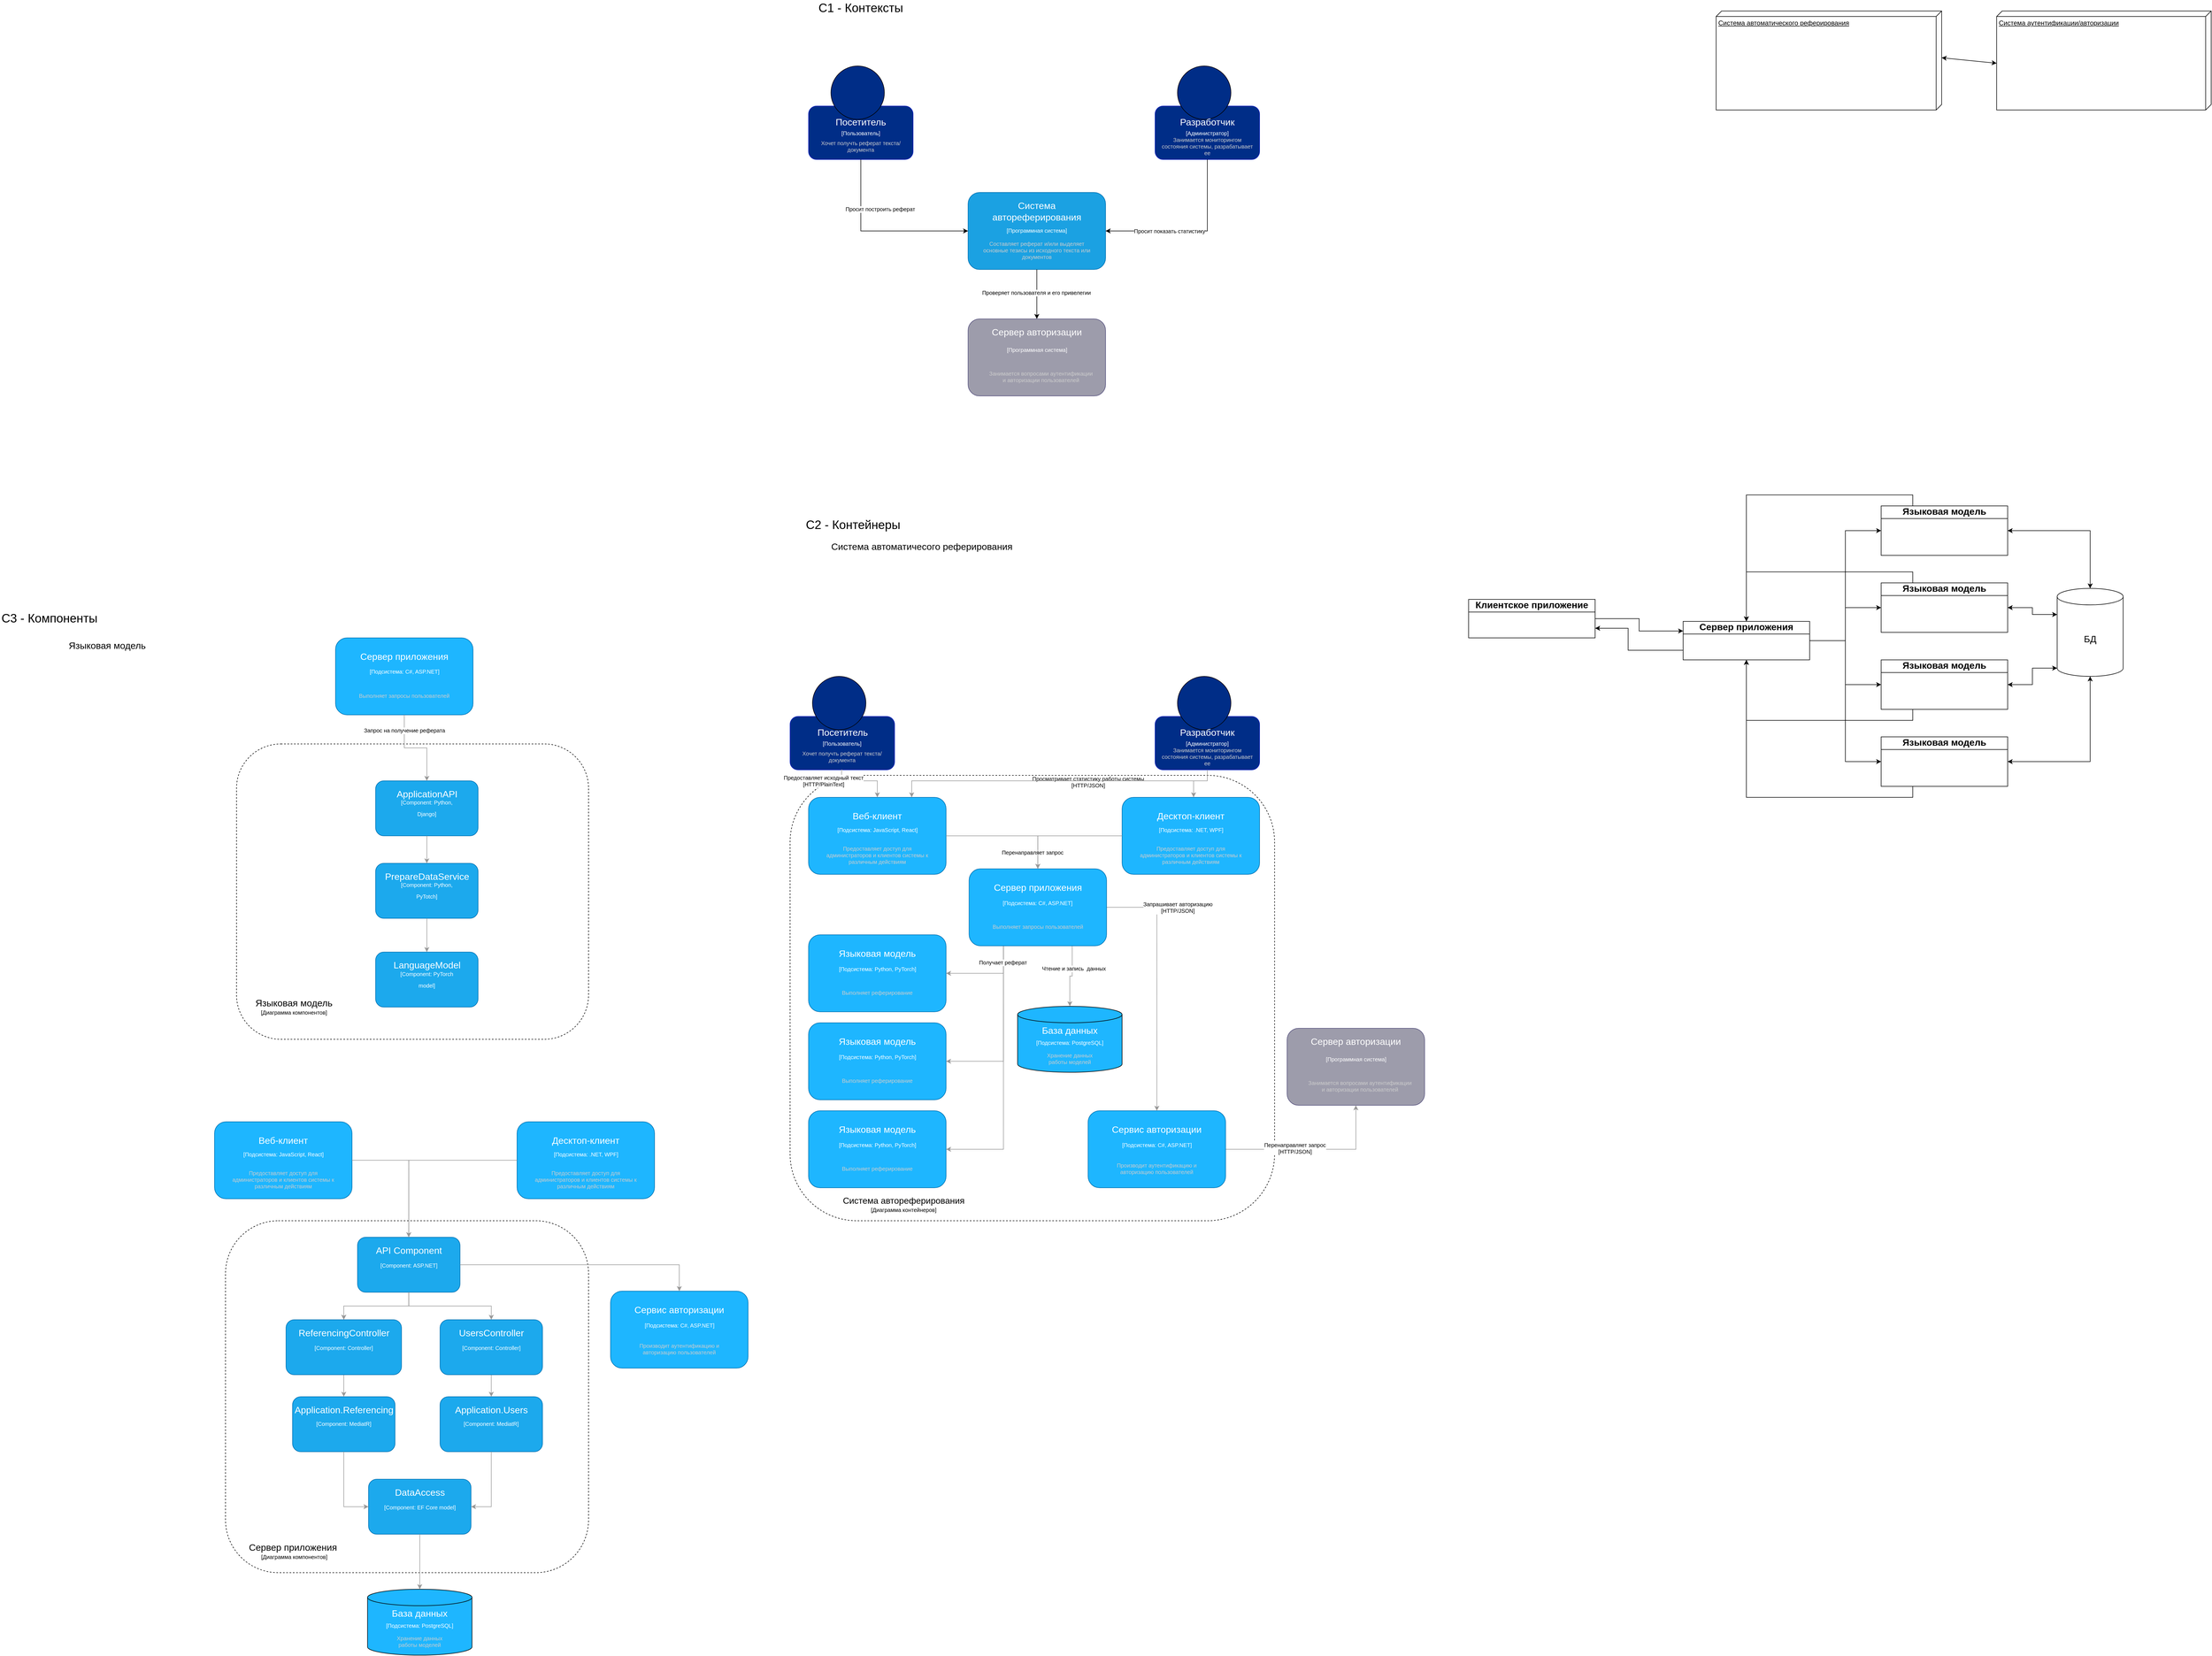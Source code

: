 <mxfile version="20.7.4" type="device"><diagram id="C44ztEizZLpFM88epUHq" name="Страница 1"><mxGraphModel dx="5297" dy="1853" grid="1" gridSize="10" guides="1" tooltips="1" connect="1" arrows="1" fold="1" page="1" pageScale="1" pageWidth="1169" pageHeight="827" math="0" shadow="0"><root><mxCell id="0"/><mxCell id="1" parent="0"/><mxCell id="okUU9tJeo1cxvox2RMZS-1" value="Система автоматического реферирования" style="verticalAlign=top;align=left;spacingTop=8;spacingLeft=2;spacingRight=12;shape=cube;size=10;direction=south;fontStyle=4;html=1;" parent="1" vertex="1"><mxGeometry x="490" y="-400" width="410" height="180" as="geometry"/></mxCell><mxCell id="okUU9tJeo1cxvox2RMZS-2" value="Система аутентификации/авторизации" style="verticalAlign=top;align=left;spacingTop=8;spacingLeft=2;spacingRight=12;shape=cube;size=10;direction=south;fontStyle=4;html=1;" parent="1" vertex="1"><mxGeometry x="1000" y="-400" width="390" height="180" as="geometry"/></mxCell><mxCell id="okUU9tJeo1cxvox2RMZS-3" value="&lt;font style=&quot;font-size: 22px;&quot;&gt;С1 - Контексты&lt;/font&gt;" style="text;html=1;strokeColor=none;fillColor=none;align=center;verticalAlign=middle;whiteSpace=wrap;rounded=0;" parent="1" vertex="1"><mxGeometry x="-1145" y="-420" width="160" height="30" as="geometry"/></mxCell><mxCell id="okUU9tJeo1cxvox2RMZS-5" value="" style="endArrow=classic;startArrow=classic;html=1;rounded=0;fontSize=22;entryX=0;entryY=0;entryDx=95;entryDy=390;entryPerimeter=0;exitX=0;exitY=0;exitDx=85;exitDy=0;exitPerimeter=0;" parent="1" source="okUU9tJeo1cxvox2RMZS-1" target="okUU9tJeo1cxvox2RMZS-2" edge="1"><mxGeometry width="50" height="50" relative="1" as="geometry"><mxPoint x="890" y="-200" as="sourcePoint"/><mxPoint x="940" y="-250" as="targetPoint"/></mxGeometry></mxCell><mxCell id="okUU9tJeo1cxvox2RMZS-7" value="&lt;font style=&quot;font-size: 22px;&quot;&gt;С2 - Контейнеры&lt;/font&gt;" style="text;html=1;strokeColor=none;fillColor=none;align=center;verticalAlign=middle;whiteSpace=wrap;rounded=0;" parent="1" vertex="1"><mxGeometry x="-1169" y="520" width="180" height="30" as="geometry"/></mxCell><mxCell id="okUU9tJeo1cxvox2RMZS-8" value="&lt;font style=&quot;font-size: 17px;&quot;&gt;Система автоматичесого реферирования&lt;/font&gt;" style="text;html=1;strokeColor=none;fillColor=none;align=center;verticalAlign=middle;whiteSpace=wrap;rounded=0;" parent="1" vertex="1"><mxGeometry x="-1129" y="560" width="350" height="30" as="geometry"/></mxCell><mxCell id="okUU9tJeo1cxvox2RMZS-18" style="edgeStyle=orthogonalEdgeStyle;rounded=0;orthogonalLoop=1;jettySize=auto;html=1;exitX=1;exitY=0.5;exitDx=0;exitDy=0;entryX=0;entryY=0.25;entryDx=0;entryDy=0;fontSize=17;" parent="1" source="okUU9tJeo1cxvox2RMZS-12" target="okUU9tJeo1cxvox2RMZS-17" edge="1"><mxGeometry relative="1" as="geometry"/></mxCell><mxCell id="okUU9tJeo1cxvox2RMZS-12" value="Клиентское приложение" style="swimlane;whiteSpace=wrap;html=1;fontSize=17;" parent="1" vertex="1"><mxGeometry x="40" y="669.97" width="230" height="70" as="geometry"/></mxCell><mxCell id="okUU9tJeo1cxvox2RMZS-25" style="edgeStyle=orthogonalEdgeStyle;rounded=0;orthogonalLoop=1;jettySize=auto;html=1;exitX=0.25;exitY=0;exitDx=0;exitDy=0;fontSize=17;" parent="1" source="okUU9tJeo1cxvox2RMZS-13" target="okUU9tJeo1cxvox2RMZS-17" edge="1"><mxGeometry relative="1" as="geometry"/></mxCell><mxCell id="okUU9tJeo1cxvox2RMZS-34" style="edgeStyle=orthogonalEdgeStyle;rounded=0;orthogonalLoop=1;jettySize=auto;html=1;exitX=1;exitY=0.5;exitDx=0;exitDy=0;entryX=0.5;entryY=0;entryDx=0;entryDy=0;entryPerimeter=0;fontSize=17;startArrow=classic;startFill=1;" parent="1" source="okUU9tJeo1cxvox2RMZS-13" target="okUU9tJeo1cxvox2RMZS-30" edge="1"><mxGeometry relative="1" as="geometry"/></mxCell><mxCell id="okUU9tJeo1cxvox2RMZS-13" value="Языковая модель" style="swimlane;whiteSpace=wrap;html=1;fontSize=17;" parent="1" vertex="1"><mxGeometry x="790" y="499.97" width="230" height="90" as="geometry"/></mxCell><mxCell id="okUU9tJeo1cxvox2RMZS-28" style="edgeStyle=orthogonalEdgeStyle;rounded=0;orthogonalLoop=1;jettySize=auto;html=1;exitX=0.25;exitY=1;exitDx=0;exitDy=0;entryX=0.5;entryY=1;entryDx=0;entryDy=0;fontSize=17;" parent="1" source="okUU9tJeo1cxvox2RMZS-14" target="okUU9tJeo1cxvox2RMZS-17" edge="1"><mxGeometry relative="1" as="geometry"/></mxCell><mxCell id="okUU9tJeo1cxvox2RMZS-32" style="edgeStyle=orthogonalEdgeStyle;rounded=0;orthogonalLoop=1;jettySize=auto;html=1;exitX=1;exitY=0.5;exitDx=0;exitDy=0;entryX=0;entryY=1;entryDx=0;entryDy=-15;entryPerimeter=0;fontSize=17;startArrow=classic;startFill=1;" parent="1" source="okUU9tJeo1cxvox2RMZS-14" target="okUU9tJeo1cxvox2RMZS-30" edge="1"><mxGeometry relative="1" as="geometry"/></mxCell><mxCell id="okUU9tJeo1cxvox2RMZS-14" value="Языковая модель" style="swimlane;whiteSpace=wrap;html=1;fontSize=17;" parent="1" vertex="1"><mxGeometry x="790" y="779.97" width="230" height="90" as="geometry"/></mxCell><mxCell id="okUU9tJeo1cxvox2RMZS-24" style="edgeStyle=orthogonalEdgeStyle;rounded=0;orthogonalLoop=1;jettySize=auto;html=1;exitX=0.25;exitY=0;exitDx=0;exitDy=0;entryX=0.5;entryY=0;entryDx=0;entryDy=0;fontSize=17;" parent="1" source="okUU9tJeo1cxvox2RMZS-15" target="okUU9tJeo1cxvox2RMZS-17" edge="1"><mxGeometry relative="1" as="geometry"/></mxCell><mxCell id="okUU9tJeo1cxvox2RMZS-33" style="edgeStyle=orthogonalEdgeStyle;rounded=0;orthogonalLoop=1;jettySize=auto;html=1;exitX=1;exitY=0.5;exitDx=0;exitDy=0;entryX=0;entryY=0;entryDx=0;entryDy=47.508;entryPerimeter=0;fontSize=17;startArrow=classic;startFill=1;" parent="1" source="okUU9tJeo1cxvox2RMZS-15" target="okUU9tJeo1cxvox2RMZS-30" edge="1"><mxGeometry relative="1" as="geometry"/></mxCell><mxCell id="okUU9tJeo1cxvox2RMZS-15" value="Языковая модель" style="swimlane;whiteSpace=wrap;html=1;fontSize=17;" parent="1" vertex="1"><mxGeometry x="790" y="639.97" width="230" height="90" as="geometry"/></mxCell><mxCell id="okUU9tJeo1cxvox2RMZS-27" style="edgeStyle=orthogonalEdgeStyle;rounded=0;orthogonalLoop=1;jettySize=auto;html=1;exitX=0.25;exitY=1;exitDx=0;exitDy=0;entryX=0.5;entryY=1;entryDx=0;entryDy=0;fontSize=17;" parent="1" source="okUU9tJeo1cxvox2RMZS-16" target="okUU9tJeo1cxvox2RMZS-17" edge="1"><mxGeometry relative="1" as="geometry"/></mxCell><mxCell id="okUU9tJeo1cxvox2RMZS-31" style="edgeStyle=orthogonalEdgeStyle;rounded=0;orthogonalLoop=1;jettySize=auto;html=1;exitX=1;exitY=0.5;exitDx=0;exitDy=0;entryX=0.5;entryY=1;entryDx=0;entryDy=0;entryPerimeter=0;fontSize=17;startArrow=classic;startFill=1;" parent="1" source="okUU9tJeo1cxvox2RMZS-16" target="okUU9tJeo1cxvox2RMZS-30" edge="1"><mxGeometry relative="1" as="geometry"/></mxCell><mxCell id="okUU9tJeo1cxvox2RMZS-16" value="Языковая модель" style="swimlane;whiteSpace=wrap;html=1;fontSize=17;" parent="1" vertex="1"><mxGeometry x="790" y="919.97" width="230" height="90" as="geometry"/></mxCell><mxCell id="okUU9tJeo1cxvox2RMZS-19" style="edgeStyle=orthogonalEdgeStyle;rounded=0;orthogonalLoop=1;jettySize=auto;html=1;exitX=1;exitY=0.5;exitDx=0;exitDy=0;entryX=0;entryY=0.5;entryDx=0;entryDy=0;fontSize=17;" parent="1" source="okUU9tJeo1cxvox2RMZS-17" target="okUU9tJeo1cxvox2RMZS-13" edge="1"><mxGeometry relative="1" as="geometry"/></mxCell><mxCell id="okUU9tJeo1cxvox2RMZS-20" style="edgeStyle=orthogonalEdgeStyle;rounded=0;orthogonalLoop=1;jettySize=auto;html=1;exitX=1;exitY=0.5;exitDx=0;exitDy=0;entryX=0;entryY=0.5;entryDx=0;entryDy=0;fontSize=17;" parent="1" source="okUU9tJeo1cxvox2RMZS-17" target="okUU9tJeo1cxvox2RMZS-15" edge="1"><mxGeometry relative="1" as="geometry"/></mxCell><mxCell id="okUU9tJeo1cxvox2RMZS-21" style="edgeStyle=orthogonalEdgeStyle;rounded=0;orthogonalLoop=1;jettySize=auto;html=1;exitX=1;exitY=0.5;exitDx=0;exitDy=0;entryX=0;entryY=0.5;entryDx=0;entryDy=0;fontSize=17;" parent="1" source="okUU9tJeo1cxvox2RMZS-17" target="okUU9tJeo1cxvox2RMZS-14" edge="1"><mxGeometry relative="1" as="geometry"/></mxCell><mxCell id="okUU9tJeo1cxvox2RMZS-22" style="edgeStyle=orthogonalEdgeStyle;rounded=0;orthogonalLoop=1;jettySize=auto;html=1;exitX=1;exitY=0.5;exitDx=0;exitDy=0;entryX=0;entryY=0.5;entryDx=0;entryDy=0;fontSize=17;" parent="1" source="okUU9tJeo1cxvox2RMZS-17" target="okUU9tJeo1cxvox2RMZS-16" edge="1"><mxGeometry relative="1" as="geometry"/></mxCell><mxCell id="okUU9tJeo1cxvox2RMZS-29" style="edgeStyle=orthogonalEdgeStyle;rounded=0;orthogonalLoop=1;jettySize=auto;html=1;exitX=0;exitY=0.75;exitDx=0;exitDy=0;entryX=1;entryY=0.75;entryDx=0;entryDy=0;fontSize=17;" parent="1" source="okUU9tJeo1cxvox2RMZS-17" target="okUU9tJeo1cxvox2RMZS-12" edge="1"><mxGeometry relative="1" as="geometry"><Array as="points"><mxPoint x="330" y="762.97"/><mxPoint x="330" y="722.97"/></Array></mxGeometry></mxCell><mxCell id="okUU9tJeo1cxvox2RMZS-17" value="Сервер приложения" style="swimlane;whiteSpace=wrap;html=1;fontSize=17;" parent="1" vertex="1"><mxGeometry x="430" y="709.97" width="230" height="70" as="geometry"/></mxCell><mxCell id="okUU9tJeo1cxvox2RMZS-30" value="БД" style="shape=cylinder3;whiteSpace=wrap;html=1;boundedLbl=1;backgroundOutline=1;size=15;fontSize=17;" parent="1" vertex="1"><mxGeometry x="1110" y="650" width="120" height="160.03" as="geometry"/></mxCell><mxCell id="okUU9tJeo1cxvox2RMZS-42" value="" style="group" parent="1" vertex="1" connectable="0"><mxGeometry x="-1160" y="-300" width="190" height="170" as="geometry"/></mxCell><mxCell id="okUU9tJeo1cxvox2RMZS-35" value="" style="rounded=1;whiteSpace=wrap;html=1;fontSize=17;fillColor=#002D87;fontColor=#ffffff;strokeColor=#001DBC;container=0;" parent="okUU9tJeo1cxvox2RMZS-42" vertex="1"><mxGeometry y="72.857" width="190" height="97.143" as="geometry"/></mxCell><mxCell id="okUU9tJeo1cxvox2RMZS-36" value="" style="ellipse;whiteSpace=wrap;html=1;aspect=fixed;fontSize=17;fillColor=#002D87;container=0;" parent="okUU9tJeo1cxvox2RMZS-42" vertex="1"><mxGeometry x="40.714" width="97.143" height="97.143" as="geometry"/></mxCell><mxCell id="okUU9tJeo1cxvox2RMZS-39" value="&lt;font color=&quot;#ffffff&quot;&gt;Посетитель&lt;/font&gt;" style="text;html=1;strokeColor=none;fillColor=none;align=center;verticalAlign=middle;whiteSpace=wrap;rounded=0;fontSize=17;" parent="okUU9tJeo1cxvox2RMZS-42" vertex="1"><mxGeometry x="27.143" y="85" width="135.714" height="36.429" as="geometry"/></mxCell><mxCell id="okUU9tJeo1cxvox2RMZS-40" value="&lt;font style=&quot;font-size: 10px;&quot;&gt;[Пользователь]&lt;/font&gt;" style="text;html=1;strokeColor=none;fillColor=none;align=center;verticalAlign=middle;whiteSpace=wrap;rounded=0;fontSize=17;fontColor=#FFFFFF;" parent="okUU9tJeo1cxvox2RMZS-42" vertex="1"><mxGeometry x="33.929" y="109.286" width="122.143" height="24.286" as="geometry"/></mxCell><mxCell id="okUU9tJeo1cxvox2RMZS-41" value="&lt;font color=&quot;#cccccc&quot;&gt;Хочет получть реферат текста/документа&lt;/font&gt;" style="text;html=1;strokeColor=none;fillColor=none;align=center;verticalAlign=middle;whiteSpace=wrap;rounded=0;fontSize=10;fontColor=#FFFFFF;" parent="okUU9tJeo1cxvox2RMZS-42" vertex="1"><mxGeometry x="6.786" y="133.571" width="176.429" height="24.286" as="geometry"/></mxCell><mxCell id="okUU9tJeo1cxvox2RMZS-48" value="" style="group" parent="1" vertex="1" connectable="0"><mxGeometry x="-870" y="-70" width="250" height="140" as="geometry"/></mxCell><mxCell id="okUU9tJeo1cxvox2RMZS-43" value="" style="rounded=1;whiteSpace=wrap;html=1;fontSize=10;fontColor=#ffffff;fillColor=#1ba1e2;strokeColor=#006EAF;" parent="okUU9tJeo1cxvox2RMZS-48" vertex="1"><mxGeometry width="250" height="140" as="geometry"/></mxCell><mxCell id="okUU9tJeo1cxvox2RMZS-44" value="&lt;font color=&quot;#ffffff&quot; style=&quot;font-size: 17px;&quot;&gt;Система автореферирования&lt;/font&gt;" style="text;html=1;strokeColor=none;fillColor=none;align=center;verticalAlign=middle;whiteSpace=wrap;rounded=0;fontSize=10;fontColor=#CCCCCC;" parent="okUU9tJeo1cxvox2RMZS-48" vertex="1"><mxGeometry x="40" y="20" width="170" height="30" as="geometry"/></mxCell><mxCell id="okUU9tJeo1cxvox2RMZS-46" value="&lt;font style=&quot;font-size: 10px;&quot;&gt;[Программная система]&lt;/font&gt;" style="text;html=1;strokeColor=none;fillColor=none;align=center;verticalAlign=middle;whiteSpace=wrap;rounded=0;fontSize=17;fontColor=#FFFFFF;" parent="okUU9tJeo1cxvox2RMZS-48" vertex="1"><mxGeometry x="55" y="60" width="140" height="15" as="geometry"/></mxCell><mxCell id="okUU9tJeo1cxvox2RMZS-47" value="&lt;font color=&quot;#cccccc&quot;&gt;Составляет реферат и/или выделяет основные тезисы из исходного текста или документов&lt;/font&gt;" style="text;html=1;strokeColor=none;fillColor=none;align=center;verticalAlign=middle;whiteSpace=wrap;rounded=0;fontSize=10;fontColor=#FFFFFF;" parent="okUU9tJeo1cxvox2RMZS-48" vertex="1"><mxGeometry x="20" y="90" width="210" height="30" as="geometry"/></mxCell><mxCell id="okUU9tJeo1cxvox2RMZS-52" value="Text" style="text;html=1;strokeColor=none;fillColor=none;align=center;verticalAlign=middle;whiteSpace=wrap;rounded=0;fontSize=10;fontColor=#FFFFFF;" parent="1" vertex="1"><mxGeometry x="-600" y="20" width="60" height="30" as="geometry"/></mxCell><mxCell id="okUU9tJeo1cxvox2RMZS-54" value="" style="group" parent="1" vertex="1" connectable="0"><mxGeometry x="-870" y="160" width="250" height="140" as="geometry"/></mxCell><mxCell id="okUU9tJeo1cxvox2RMZS-49" value="" style="rounded=1;whiteSpace=wrap;html=1;fontSize=10;fillColor=#9D9CAB;strokeColor=#56517e;" parent="okUU9tJeo1cxvox2RMZS-54" vertex="1"><mxGeometry width="250" height="140" as="geometry"/></mxCell><mxCell id="okUU9tJeo1cxvox2RMZS-50" value="&lt;font color=&quot;#ffffff&quot; style=&quot;font-size: 17px;&quot;&gt;Сервер авторизации&lt;/font&gt;" style="text;html=1;strokeColor=none;fillColor=none;align=center;verticalAlign=middle;whiteSpace=wrap;rounded=0;fontSize=10;fontColor=#CCCCCC;" parent="okUU9tJeo1cxvox2RMZS-54" vertex="1"><mxGeometry x="36.25" y="10" width="177.5" height="30" as="geometry"/></mxCell><mxCell id="okUU9tJeo1cxvox2RMZS-51" value="&lt;font style=&quot;font-size: 10px;&quot;&gt;[Программная система]&lt;/font&gt;" style="text;html=1;strokeColor=none;fillColor=none;align=center;verticalAlign=middle;whiteSpace=wrap;rounded=0;fontSize=17;fontColor=#FFFFFF;" parent="okUU9tJeo1cxvox2RMZS-54" vertex="1"><mxGeometry x="62.5" y="40" width="125" height="30" as="geometry"/></mxCell><mxCell id="okUU9tJeo1cxvox2RMZS-53" value="&lt;font color=&quot;#cccccc&quot;&gt;Занимается вопросами аутентификации и авторизации пользователей&lt;/font&gt;" style="text;html=1;strokeColor=none;fillColor=none;align=center;verticalAlign=middle;whiteSpace=wrap;rounded=0;fontSize=10;fontColor=#FFFFFF;" parent="okUU9tJeo1cxvox2RMZS-54" vertex="1"><mxGeometry x="36.25" y="90" width="192.5" height="30" as="geometry"/></mxCell><mxCell id="okUU9tJeo1cxvox2RMZS-55" value="" style="group" parent="1" vertex="1" connectable="0"><mxGeometry x="-530" y="-300" width="190" height="170" as="geometry"/></mxCell><mxCell id="okUU9tJeo1cxvox2RMZS-56" value="" style="rounded=1;whiteSpace=wrap;html=1;fontSize=17;fillColor=#002D87;fontColor=#ffffff;strokeColor=#001DBC;container=0;" parent="okUU9tJeo1cxvox2RMZS-55" vertex="1"><mxGeometry y="72.857" width="190" height="97.143" as="geometry"/></mxCell><mxCell id="okUU9tJeo1cxvox2RMZS-57" value="" style="ellipse;whiteSpace=wrap;html=1;aspect=fixed;fontSize=17;fillColor=#002D87;container=0;" parent="okUU9tJeo1cxvox2RMZS-55" vertex="1"><mxGeometry x="40.714" width="97.143" height="97.143" as="geometry"/></mxCell><mxCell id="okUU9tJeo1cxvox2RMZS-58" value="&lt;font color=&quot;#ffffff&quot;&gt;Разработчик&lt;/font&gt;" style="text;html=1;strokeColor=none;fillColor=none;align=center;verticalAlign=middle;whiteSpace=wrap;rounded=0;fontSize=17;" parent="okUU9tJeo1cxvox2RMZS-55" vertex="1"><mxGeometry x="27.143" y="85" width="135.714" height="36.429" as="geometry"/></mxCell><mxCell id="okUU9tJeo1cxvox2RMZS-59" value="&lt;font style=&quot;font-size: 10px;&quot;&gt;[Администратор]&lt;/font&gt;" style="text;html=1;strokeColor=none;fillColor=none;align=center;verticalAlign=middle;whiteSpace=wrap;rounded=0;fontSize=17;fontColor=#FFFFFF;" parent="okUU9tJeo1cxvox2RMZS-55" vertex="1"><mxGeometry x="33.929" y="109.286" width="122.143" height="24.286" as="geometry"/></mxCell><mxCell id="okUU9tJeo1cxvox2RMZS-60" value="&lt;font color=&quot;#cccccc&quot;&gt;Занимается мониторингом состояния системы, разрабатывает ее&lt;/font&gt;" style="text;html=1;strokeColor=none;fillColor=none;align=center;verticalAlign=middle;whiteSpace=wrap;rounded=0;fontSize=10;fontColor=#FFFFFF;" parent="okUU9tJeo1cxvox2RMZS-55" vertex="1"><mxGeometry x="6.786" y="133.571" width="176.429" height="24.286" as="geometry"/></mxCell><mxCell id="okUU9tJeo1cxvox2RMZS-62" style="edgeStyle=orthogonalEdgeStyle;rounded=0;orthogonalLoop=1;jettySize=auto;html=1;exitX=0.5;exitY=1;exitDx=0;exitDy=0;entryX=0.5;entryY=0;entryDx=0;entryDy=0;fontSize=10;fontColor=#CCCCCC;startArrow=none;startFill=0;" parent="1" source="okUU9tJeo1cxvox2RMZS-43" target="okUU9tJeo1cxvox2RMZS-49" edge="1"><mxGeometry relative="1" as="geometry"/></mxCell><mxCell id="okUU9tJeo1cxvox2RMZS-63" value="&lt;font color=&quot;#000000&quot;&gt;Проверяет пользователя и его привелегии&lt;/font&gt;" style="edgeLabel;html=1;align=center;verticalAlign=middle;resizable=0;points=[];fontSize=10;fontColor=#CCCCCC;" parent="okUU9tJeo1cxvox2RMZS-62" vertex="1" connectable="0"><mxGeometry x="-0.07" y="-1" relative="1" as="geometry"><mxPoint as="offset"/></mxGeometry></mxCell><mxCell id="okUU9tJeo1cxvox2RMZS-64" style="edgeStyle=orthogonalEdgeStyle;rounded=0;orthogonalLoop=1;jettySize=auto;html=1;exitX=0.5;exitY=1;exitDx=0;exitDy=0;entryX=0;entryY=0.5;entryDx=0;entryDy=0;fontSize=10;fontColor=#000000;startArrow=none;startFill=0;" parent="1" source="okUU9tJeo1cxvox2RMZS-35" target="okUU9tJeo1cxvox2RMZS-43" edge="1"><mxGeometry relative="1" as="geometry"/></mxCell><mxCell id="okUU9tJeo1cxvox2RMZS-65" value="Просит построить реферат" style="edgeLabel;html=1;align=center;verticalAlign=middle;resizable=0;points=[];fontSize=10;fontColor=#000000;" parent="okUU9tJeo1cxvox2RMZS-64" vertex="1" connectable="0"><mxGeometry x="0.065" y="1" relative="1" as="geometry"><mxPoint x="-8" y="-39" as="offset"/></mxGeometry></mxCell><mxCell id="okUU9tJeo1cxvox2RMZS-66" style="edgeStyle=orthogonalEdgeStyle;rounded=0;orthogonalLoop=1;jettySize=auto;html=1;exitX=0.5;exitY=1;exitDx=0;exitDy=0;entryX=1;entryY=0.5;entryDx=0;entryDy=0;fontSize=10;fontColor=#000000;startArrow=none;startFill=0;" parent="1" source="okUU9tJeo1cxvox2RMZS-56" target="okUU9tJeo1cxvox2RMZS-43" edge="1"><mxGeometry relative="1" as="geometry"/></mxCell><mxCell id="okUU9tJeo1cxvox2RMZS-67" value="Просит показать статистику" style="edgeLabel;html=1;align=center;verticalAlign=middle;resizable=0;points=[];fontSize=10;fontColor=#000000;" parent="okUU9tJeo1cxvox2RMZS-66" vertex="1" connectable="0"><mxGeometry x="0.265" relative="1" as="geometry"><mxPoint as="offset"/></mxGeometry></mxCell><mxCell id="okUU9tJeo1cxvox2RMZS-68" value="" style="group" parent="1" vertex="1" connectable="0"><mxGeometry x="-1193.62" y="810.03" width="190" height="170" as="geometry"/></mxCell><mxCell id="okUU9tJeo1cxvox2RMZS-69" value="" style="rounded=1;whiteSpace=wrap;html=1;fontSize=17;fillColor=#002D87;fontColor=#ffffff;strokeColor=#001DBC;container=0;" parent="okUU9tJeo1cxvox2RMZS-68" vertex="1"><mxGeometry y="72.857" width="190" height="97.143" as="geometry"/></mxCell><mxCell id="okUU9tJeo1cxvox2RMZS-70" value="" style="ellipse;whiteSpace=wrap;html=1;aspect=fixed;fontSize=17;fillColor=#002D87;container=0;" parent="okUU9tJeo1cxvox2RMZS-68" vertex="1"><mxGeometry x="40.714" width="97.143" height="97.143" as="geometry"/></mxCell><mxCell id="okUU9tJeo1cxvox2RMZS-71" value="&lt;font color=&quot;#ffffff&quot;&gt;Посетитель&lt;/font&gt;" style="text;html=1;strokeColor=none;fillColor=none;align=center;verticalAlign=middle;whiteSpace=wrap;rounded=0;fontSize=17;" parent="okUU9tJeo1cxvox2RMZS-68" vertex="1"><mxGeometry x="27.143" y="85" width="135.714" height="36.429" as="geometry"/></mxCell><mxCell id="okUU9tJeo1cxvox2RMZS-72" value="&lt;font style=&quot;font-size: 10px;&quot;&gt;[Пользователь]&lt;/font&gt;" style="text;html=1;strokeColor=none;fillColor=none;align=center;verticalAlign=middle;whiteSpace=wrap;rounded=0;fontSize=17;fontColor=#FFFFFF;" parent="okUU9tJeo1cxvox2RMZS-68" vertex="1"><mxGeometry x="33.929" y="109.286" width="122.143" height="24.286" as="geometry"/></mxCell><mxCell id="okUU9tJeo1cxvox2RMZS-73" value="&lt;font color=&quot;#cccccc&quot;&gt;Хочет получть реферат текста/документа&lt;/font&gt;" style="text;html=1;strokeColor=none;fillColor=none;align=center;verticalAlign=middle;whiteSpace=wrap;rounded=0;fontSize=10;fontColor=#FFFFFF;" parent="okUU9tJeo1cxvox2RMZS-68" vertex="1"><mxGeometry x="6.786" y="133.571" width="176.429" height="24.286" as="geometry"/></mxCell><mxCell id="okUU9tJeo1cxvox2RMZS-85" value="" style="group" parent="1" vertex="1" connectable="0"><mxGeometry x="-530" y="810.03" width="190" height="170" as="geometry"/></mxCell><mxCell id="okUU9tJeo1cxvox2RMZS-86" value="" style="rounded=1;whiteSpace=wrap;html=1;fontSize=17;fillColor=#002D87;fontColor=#ffffff;strokeColor=#001DBC;container=0;" parent="okUU9tJeo1cxvox2RMZS-85" vertex="1"><mxGeometry y="72.857" width="190" height="97.143" as="geometry"/></mxCell><mxCell id="okUU9tJeo1cxvox2RMZS-87" value="" style="ellipse;whiteSpace=wrap;html=1;aspect=fixed;fontSize=17;fillColor=#002D87;container=0;" parent="okUU9tJeo1cxvox2RMZS-85" vertex="1"><mxGeometry x="40.714" width="97.143" height="97.143" as="geometry"/></mxCell><mxCell id="okUU9tJeo1cxvox2RMZS-88" value="&lt;font color=&quot;#ffffff&quot;&gt;Разработчик&lt;/font&gt;" style="text;html=1;strokeColor=none;fillColor=none;align=center;verticalAlign=middle;whiteSpace=wrap;rounded=0;fontSize=17;" parent="okUU9tJeo1cxvox2RMZS-85" vertex="1"><mxGeometry x="27.143" y="85" width="135.714" height="36.429" as="geometry"/></mxCell><mxCell id="okUU9tJeo1cxvox2RMZS-89" value="&lt;font style=&quot;font-size: 10px;&quot;&gt;[Администратор]&lt;/font&gt;" style="text;html=1;strokeColor=none;fillColor=none;align=center;verticalAlign=middle;whiteSpace=wrap;rounded=0;fontSize=17;fontColor=#FFFFFF;" parent="okUU9tJeo1cxvox2RMZS-85" vertex="1"><mxGeometry x="33.929" y="109.286" width="122.143" height="24.286" as="geometry"/></mxCell><mxCell id="okUU9tJeo1cxvox2RMZS-90" value="&lt;font color=&quot;#cccccc&quot;&gt;Занимается мониторингом состояния системы, разрабатывает ее&lt;/font&gt;" style="text;html=1;strokeColor=none;fillColor=none;align=center;verticalAlign=middle;whiteSpace=wrap;rounded=0;fontSize=10;fontColor=#FFFFFF;" parent="okUU9tJeo1cxvox2RMZS-85" vertex="1"><mxGeometry x="6.786" y="133.571" width="176.429" height="24.286" as="geometry"/></mxCell><mxCell id="41FD5A9c56_8K0YK3J6O-3" value="" style="group;movable=0;resizable=0;rotatable=0;deletable=0;editable=0;connectable=0;" vertex="1" connectable="0" parent="1"><mxGeometry x="-1193.62" y="890" width="1333.62" height="1530" as="geometry"/></mxCell><mxCell id="okUU9tJeo1cxvox2RMZS-97" value="" style="rounded=1;whiteSpace=wrap;html=1;fontSize=10;dashed=1;fillColor=none;movable=1;resizable=1;rotatable=1;deletable=1;editable=1;connectable=1;" parent="41FD5A9c56_8K0YK3J6O-3" vertex="1"><mxGeometry y="100" width="880.87" height="810" as="geometry"/></mxCell><mxCell id="41FD5A9c56_8K0YK3J6O-1" value="&lt;font style=&quot;font-size: 16px;&quot;&gt;Система автореферирования&lt;/font&gt;&lt;br&gt;&lt;font style=&quot;font-size: 10px;&quot;&gt;[Диаграмма контейнеров]&lt;/font&gt;" style="text;html=1;strokeColor=none;fillColor=none;align=center;verticalAlign=middle;whiteSpace=wrap;rounded=0;" vertex="1" parent="41FD5A9c56_8K0YK3J6O-3"><mxGeometry x="33.62" y="850" width="346.38" height="60" as="geometry"/></mxCell><mxCell id="41FD5A9c56_8K0YK3J6O-38" style="edgeStyle=orthogonalEdgeStyle;rounded=0;orthogonalLoop=1;jettySize=auto;html=1;exitX=1;exitY=0.5;exitDx=0;exitDy=0;strokeColor=#999999;fontSize=10;" edge="1" parent="41FD5A9c56_8K0YK3J6O-3" source="41FD5A9c56_8K0YK3J6O-32" target="okUU9tJeo1cxvox2RMZS-81"><mxGeometry relative="1" as="geometry"/></mxCell><mxCell id="41FD5A9c56_8K0YK3J6O-39" value="Перенаправляет запрос&lt;br&gt;[HTTP/JSON]" style="edgeLabel;html=1;align=center;verticalAlign=middle;resizable=0;points=[];fontSize=10;" vertex="1" connectable="0" parent="41FD5A9c56_8K0YK3J6O-38"><mxGeometry x="-0.403" y="-1" relative="1" as="geometry"><mxPoint x="31" y="-3" as="offset"/></mxGeometry></mxCell><mxCell id="41FD5A9c56_8K0YK3J6O-58" style="edgeStyle=orthogonalEdgeStyle;rounded=0;orthogonalLoop=1;jettySize=auto;html=1;exitX=1;exitY=0.5;exitDx=0;exitDy=0;entryX=0.5;entryY=0;entryDx=0;entryDy=0;strokeColor=#999999;fontSize=10;" edge="1" parent="41FD5A9c56_8K0YK3J6O-3" source="41FD5A9c56_8K0YK3J6O-46" target="41FD5A9c56_8K0YK3J6O-32"><mxGeometry x="-0.015" y="30" relative="1" as="geometry"><mxPoint as="offset"/></mxGeometry></mxCell><mxCell id="41FD5A9c56_8K0YK3J6O-60" value="Запрашивает авторизацию&lt;br&gt;[HTTP/JSON]" style="edgeLabel;html=1;align=center;verticalAlign=middle;resizable=0;points=[];fontSize=10;" vertex="1" connectable="0" parent="41FD5A9c56_8K0YK3J6O-58"><mxGeometry x="-0.796" y="3" relative="1" as="geometry"><mxPoint x="82" y="3" as="offset"/></mxGeometry></mxCell><mxCell id="41FD5A9c56_8K0YK3J6O-104" style="edgeStyle=orthogonalEdgeStyle;rounded=0;orthogonalLoop=1;jettySize=auto;html=1;exitX=0.25;exitY=1;exitDx=0;exitDy=0;entryX=1;entryY=0.5;entryDx=0;entryDy=0;strokeColor=#999999;fontSize=10;fontColor=#000000;" edge="1" parent="41FD5A9c56_8K0YK3J6O-3" source="41FD5A9c56_8K0YK3J6O-46" target="41FD5A9c56_8K0YK3J6O-68"><mxGeometry relative="1" as="geometry"/></mxCell><mxCell id="41FD5A9c56_8K0YK3J6O-105" style="edgeStyle=orthogonalEdgeStyle;rounded=0;orthogonalLoop=1;jettySize=auto;html=1;exitX=0.25;exitY=1;exitDx=0;exitDy=0;entryX=1;entryY=0.5;entryDx=0;entryDy=0;strokeColor=#999999;fontSize=10;fontColor=#000000;" edge="1" parent="41FD5A9c56_8K0YK3J6O-3" source="41FD5A9c56_8K0YK3J6O-46" target="41FD5A9c56_8K0YK3J6O-73"><mxGeometry relative="1" as="geometry"/></mxCell><mxCell id="41FD5A9c56_8K0YK3J6O-106" style="edgeStyle=orthogonalEdgeStyle;rounded=0;orthogonalLoop=1;jettySize=auto;html=1;exitX=0.25;exitY=1;exitDx=0;exitDy=0;entryX=1;entryY=0.5;entryDx=0;entryDy=0;strokeColor=#999999;fontSize=10;fontColor=#000000;" edge="1" parent="41FD5A9c56_8K0YK3J6O-3" source="41FD5A9c56_8K0YK3J6O-46" target="41FD5A9c56_8K0YK3J6O-63"><mxGeometry relative="1" as="geometry"/></mxCell><mxCell id="41FD5A9c56_8K0YK3J6O-113" value="Получает реферат" style="edgeLabel;html=1;align=center;verticalAlign=middle;resizable=0;points=[];fontSize=10;fontColor=#000000;" vertex="1" connectable="0" parent="41FD5A9c56_8K0YK3J6O-106"><mxGeometry x="0.462" y="1" relative="1" as="geometry"><mxPoint x="61" y="-21" as="offset"/></mxGeometry></mxCell><mxCell id="41FD5A9c56_8K0YK3J6O-107" style="edgeStyle=orthogonalEdgeStyle;rounded=0;orthogonalLoop=1;jettySize=auto;html=1;exitX=0.75;exitY=1;exitDx=0;exitDy=0;entryX=0.5;entryY=0;entryDx=0;entryDy=0;entryPerimeter=0;strokeColor=#999999;fontSize=10;fontColor=#000000;" edge="1" parent="41FD5A9c56_8K0YK3J6O-3" source="41FD5A9c56_8K0YK3J6O-46" target="41FD5A9c56_8K0YK3J6O-77"><mxGeometry relative="1" as="geometry"/></mxCell><mxCell id="41FD5A9c56_8K0YK3J6O-112" value="Чтение и запись&amp;nbsp; данных" style="edgeLabel;html=1;align=center;verticalAlign=middle;resizable=0;points=[];fontSize=10;fontColor=#000000;" vertex="1" connectable="0" parent="41FD5A9c56_8K0YK3J6O-107"><mxGeometry x="-0.293" y="2" relative="1" as="geometry"><mxPoint as="offset"/></mxGeometry></mxCell><mxCell id="41FD5A9c56_8K0YK3J6O-81" value="" style="group" vertex="1" connectable="0" parent="41FD5A9c56_8K0YK3J6O-3"><mxGeometry x="413.62" y="520" width="190" height="120" as="geometry"/></mxCell><mxCell id="41FD5A9c56_8K0YK3J6O-77" value="" style="shape=cylinder3;whiteSpace=wrap;html=1;boundedLbl=1;backgroundOutline=1;size=15;fontSize=10;fillColor=#1EB6FF;" vertex="1" parent="41FD5A9c56_8K0YK3J6O-81"><mxGeometry width="190" height="120" as="geometry"/></mxCell><mxCell id="41FD5A9c56_8K0YK3J6O-78" value="&lt;font color=&quot;#ffffff&quot; style=&quot;font-size: 17px;&quot;&gt;База данных&lt;/font&gt;" style="text;html=1;strokeColor=none;fillColor=none;align=center;verticalAlign=middle;whiteSpace=wrap;rounded=0;fontSize=10;" vertex="1" parent="41FD5A9c56_8K0YK3J6O-81"><mxGeometry x="30" y="30" width="130" height="30" as="geometry"/></mxCell><mxCell id="41FD5A9c56_8K0YK3J6O-79" value="&lt;font style=&quot;font-size: 10px;&quot;&gt;[Подсистема: PostgreSQL]&lt;/font&gt;" style="text;html=1;strokeColor=none;fillColor=none;align=center;verticalAlign=middle;whiteSpace=wrap;rounded=0;fontSize=17;fontColor=#FFFFFF;" vertex="1" parent="41FD5A9c56_8K0YK3J6O-81"><mxGeometry x="25" y="50" width="140" height="30" as="geometry"/></mxCell><mxCell id="41FD5A9c56_8K0YK3J6O-80" value="&lt;font color=&quot;#cccccc&quot;&gt;Хранение данных работы моделей&lt;/font&gt;" style="text;html=1;strokeColor=none;fillColor=none;align=center;verticalAlign=middle;whiteSpace=wrap;rounded=0;fontSize=10;fontColor=#FFFFFF;" vertex="1" parent="41FD5A9c56_8K0YK3J6O-81"><mxGeometry x="40" y="80" width="110" height="30" as="geometry"/></mxCell><mxCell id="41FD5A9c56_8K0YK3J6O-62" value="" style="group" vertex="1" connectable="0" parent="41FD5A9c56_8K0YK3J6O-3"><mxGeometry x="33.62" y="390" width="250" height="140" as="geometry"/></mxCell><mxCell id="41FD5A9c56_8K0YK3J6O-63" value="" style="rounded=1;whiteSpace=wrap;html=1;fontSize=10;fontColor=#ffffff;fillColor=#1EB6FF;strokeColor=#006EAF;" vertex="1" parent="41FD5A9c56_8K0YK3J6O-62"><mxGeometry width="250" height="140" as="geometry"/></mxCell><mxCell id="41FD5A9c56_8K0YK3J6O-64" value="&lt;font color=&quot;#ffffff&quot;&gt;&lt;span style=&quot;font-size: 17px;&quot;&gt;Языковая модель&lt;/span&gt;&lt;/font&gt;" style="text;html=1;strokeColor=none;fillColor=none;align=center;verticalAlign=middle;whiteSpace=wrap;rounded=0;fontSize=10;fontColor=#CCCCCC;" vertex="1" parent="41FD5A9c56_8K0YK3J6O-62"><mxGeometry x="40" y="20" width="170" height="30" as="geometry"/></mxCell><mxCell id="41FD5A9c56_8K0YK3J6O-65" value="&lt;font style=&quot;font-size: 10px;&quot;&gt;[Подсистема: Python, PyTorch]&lt;/font&gt;" style="text;html=1;strokeColor=none;fillColor=none;align=center;verticalAlign=middle;whiteSpace=wrap;rounded=0;fontSize=17;fontColor=#FFFFFF;" vertex="1" parent="41FD5A9c56_8K0YK3J6O-62"><mxGeometry x="47.5" y="53" width="155" height="15" as="geometry"/></mxCell><mxCell id="41FD5A9c56_8K0YK3J6O-66" value="&lt;font color=&quot;#cccccc&quot;&gt;Выполняет реферирование&lt;/font&gt;" style="text;html=1;strokeColor=none;fillColor=none;align=center;verticalAlign=middle;whiteSpace=wrap;rounded=0;fontSize=10;fontColor=#FFFFFF;" vertex="1" parent="41FD5A9c56_8K0YK3J6O-62"><mxGeometry x="20" y="90" width="210" height="30" as="geometry"/></mxCell><mxCell id="41FD5A9c56_8K0YK3J6O-72" value="" style="group" vertex="1" connectable="0" parent="41FD5A9c56_8K0YK3J6O-3"><mxGeometry x="33.62" y="550" width="250" height="140" as="geometry"/></mxCell><mxCell id="41FD5A9c56_8K0YK3J6O-73" value="" style="rounded=1;whiteSpace=wrap;html=1;fontSize=10;fontColor=#ffffff;fillColor=#1EB6FF;strokeColor=#006EAF;" vertex="1" parent="41FD5A9c56_8K0YK3J6O-72"><mxGeometry width="250" height="140" as="geometry"/></mxCell><mxCell id="41FD5A9c56_8K0YK3J6O-74" value="&lt;font color=&quot;#ffffff&quot;&gt;&lt;span style=&quot;font-size: 17px;&quot;&gt;Языковая модель&lt;/span&gt;&lt;/font&gt;" style="text;html=1;strokeColor=none;fillColor=none;align=center;verticalAlign=middle;whiteSpace=wrap;rounded=0;fontSize=10;fontColor=#CCCCCC;" vertex="1" parent="41FD5A9c56_8K0YK3J6O-72"><mxGeometry x="40" y="20" width="170" height="30" as="geometry"/></mxCell><mxCell id="41FD5A9c56_8K0YK3J6O-75" value="&lt;font style=&quot;font-size: 10px;&quot;&gt;[Подсистема: Python, PyTorch]&lt;/font&gt;" style="text;html=1;strokeColor=none;fillColor=none;align=center;verticalAlign=middle;whiteSpace=wrap;rounded=0;fontSize=17;fontColor=#FFFFFF;" vertex="1" parent="41FD5A9c56_8K0YK3J6O-72"><mxGeometry x="47.5" y="53" width="155" height="15" as="geometry"/></mxCell><mxCell id="41FD5A9c56_8K0YK3J6O-76" value="&lt;font color=&quot;#cccccc&quot;&gt;Выполняет реферирование&lt;/font&gt;" style="text;html=1;strokeColor=none;fillColor=none;align=center;verticalAlign=middle;whiteSpace=wrap;rounded=0;fontSize=10;fontColor=#FFFFFF;" vertex="1" parent="41FD5A9c56_8K0YK3J6O-72"><mxGeometry x="20" y="90" width="210" height="30" as="geometry"/></mxCell><mxCell id="41FD5A9c56_8K0YK3J6O-67" value="" style="group" vertex="1" connectable="0" parent="41FD5A9c56_8K0YK3J6O-3"><mxGeometry x="33.62" y="710" width="250" height="140" as="geometry"/></mxCell><mxCell id="41FD5A9c56_8K0YK3J6O-68" value="" style="rounded=1;whiteSpace=wrap;html=1;fontSize=10;fontColor=#ffffff;fillColor=#1EB6FF;strokeColor=#006EAF;" vertex="1" parent="41FD5A9c56_8K0YK3J6O-67"><mxGeometry width="250" height="140" as="geometry"/></mxCell><mxCell id="41FD5A9c56_8K0YK3J6O-69" value="&lt;font color=&quot;#ffffff&quot;&gt;&lt;span style=&quot;font-size: 17px;&quot;&gt;Языковая модель&lt;/span&gt;&lt;/font&gt;" style="text;html=1;strokeColor=none;fillColor=none;align=center;verticalAlign=middle;whiteSpace=wrap;rounded=0;fontSize=10;fontColor=#CCCCCC;" vertex="1" parent="41FD5A9c56_8K0YK3J6O-67"><mxGeometry x="40" y="20" width="170" height="30" as="geometry"/></mxCell><mxCell id="41FD5A9c56_8K0YK3J6O-70" value="&lt;font style=&quot;font-size: 10px;&quot;&gt;[Подсистема: Python, PyTorch]&lt;/font&gt;" style="text;html=1;strokeColor=none;fillColor=none;align=center;verticalAlign=middle;whiteSpace=wrap;rounded=0;fontSize=17;fontColor=#FFFFFF;" vertex="1" parent="41FD5A9c56_8K0YK3J6O-67"><mxGeometry x="47.5" y="53" width="155" height="15" as="geometry"/></mxCell><mxCell id="41FD5A9c56_8K0YK3J6O-71" value="&lt;font color=&quot;#cccccc&quot;&gt;Выполняет реферирование&lt;/font&gt;" style="text;html=1;strokeColor=none;fillColor=none;align=center;verticalAlign=middle;whiteSpace=wrap;rounded=0;fontSize=10;fontColor=#FFFFFF;" vertex="1" parent="41FD5A9c56_8K0YK3J6O-67"><mxGeometry x="20" y="90" width="210" height="30" as="geometry"/></mxCell><mxCell id="okUU9tJeo1cxvox2RMZS-80" value="" style="group" parent="41FD5A9c56_8K0YK3J6O-3" vertex="1" connectable="0"><mxGeometry x="903.62" y="560" width="250" height="140" as="geometry"/></mxCell><mxCell id="okUU9tJeo1cxvox2RMZS-81" value="" style="rounded=1;whiteSpace=wrap;html=1;fontSize=10;fillColor=#9D9CAB;strokeColor=#56517e;" parent="okUU9tJeo1cxvox2RMZS-80" vertex="1"><mxGeometry width="250" height="140" as="geometry"/></mxCell><mxCell id="okUU9tJeo1cxvox2RMZS-82" value="&lt;font color=&quot;#ffffff&quot; style=&quot;font-size: 17px;&quot;&gt;Сервер авторизации&lt;/font&gt;" style="text;html=1;strokeColor=none;fillColor=none;align=center;verticalAlign=middle;whiteSpace=wrap;rounded=0;fontSize=10;fontColor=#CCCCCC;" parent="okUU9tJeo1cxvox2RMZS-80" vertex="1"><mxGeometry x="36.25" y="10" width="177.5" height="30" as="geometry"/></mxCell><mxCell id="okUU9tJeo1cxvox2RMZS-83" value="&lt;font style=&quot;font-size: 10px;&quot;&gt;[Программная система]&lt;/font&gt;" style="text;html=1;strokeColor=none;fillColor=none;align=center;verticalAlign=middle;whiteSpace=wrap;rounded=0;fontSize=17;fontColor=#FFFFFF;" parent="okUU9tJeo1cxvox2RMZS-80" vertex="1"><mxGeometry x="62.5" y="40" width="125" height="30" as="geometry"/></mxCell><mxCell id="okUU9tJeo1cxvox2RMZS-84" value="&lt;font color=&quot;#cccccc&quot;&gt;Занимается вопросами аутентификации и авторизации пользователей&lt;/font&gt;" style="text;html=1;strokeColor=none;fillColor=none;align=center;verticalAlign=middle;whiteSpace=wrap;rounded=0;fontSize=10;fontColor=#FFFFFF;" parent="okUU9tJeo1cxvox2RMZS-80" vertex="1"><mxGeometry x="36.25" y="90" width="192.5" height="30" as="geometry"/></mxCell><mxCell id="41FD5A9c56_8K0YK3J6O-4" value="" style="group" vertex="1" connectable="0" parent="41FD5A9c56_8K0YK3J6O-3"><mxGeometry x="33.62" y="140" width="250" height="140" as="geometry"/></mxCell><mxCell id="41FD5A9c56_8K0YK3J6O-5" value="" style="rounded=1;whiteSpace=wrap;html=1;fontSize=10;fontColor=#ffffff;fillColor=#1EB6FF;strokeColor=#006EAF;" vertex="1" parent="41FD5A9c56_8K0YK3J6O-4"><mxGeometry width="250" height="140" as="geometry"/></mxCell><mxCell id="41FD5A9c56_8K0YK3J6O-6" value="&lt;font color=&quot;#ffffff&quot; style=&quot;font-size: 17px;&quot;&gt;Веб-клиент&lt;/font&gt;" style="text;html=1;strokeColor=none;fillColor=none;align=center;verticalAlign=middle;whiteSpace=wrap;rounded=0;fontSize=10;fontColor=#CCCCCC;" vertex="1" parent="41FD5A9c56_8K0YK3J6O-4"><mxGeometry x="40" y="20" width="170" height="30" as="geometry"/></mxCell><mxCell id="41FD5A9c56_8K0YK3J6O-7" value="&lt;font style=&quot;font-size: 10px;&quot;&gt;[Подсистема: JavaScript, React]&lt;/font&gt;" style="text;html=1;strokeColor=none;fillColor=none;align=center;verticalAlign=middle;whiteSpace=wrap;rounded=0;fontSize=17;fontColor=#FFFFFF;" vertex="1" parent="41FD5A9c56_8K0YK3J6O-4"><mxGeometry x="47.5" y="50" width="155" height="15" as="geometry"/></mxCell><mxCell id="41FD5A9c56_8K0YK3J6O-8" value="&lt;font color=&quot;#cccccc&quot;&gt;Предоставляет доступ для администраторов и клиентов системы к различным действиям&lt;/font&gt;" style="text;html=1;strokeColor=none;fillColor=none;align=center;verticalAlign=middle;whiteSpace=wrap;rounded=0;fontSize=10;fontColor=#FFFFFF;" vertex="1" parent="41FD5A9c56_8K0YK3J6O-4"><mxGeometry x="20" y="90" width="210" height="30" as="geometry"/></mxCell><mxCell id="41FD5A9c56_8K0YK3J6O-9" value="" style="group" vertex="1" connectable="0" parent="41FD5A9c56_8K0YK3J6O-3"><mxGeometry x="603.62" y="140" width="250" height="140" as="geometry"/></mxCell><mxCell id="41FD5A9c56_8K0YK3J6O-10" value="" style="rounded=1;whiteSpace=wrap;html=1;fontSize=10;fontColor=#ffffff;fillColor=#1EB6FF;strokeColor=#006EAF;" vertex="1" parent="41FD5A9c56_8K0YK3J6O-9"><mxGeometry width="250" height="140" as="geometry"/></mxCell><mxCell id="41FD5A9c56_8K0YK3J6O-11" value="&lt;font color=&quot;#ffffff&quot; style=&quot;font-size: 17px;&quot;&gt;Десктоп-клиент&lt;/font&gt;" style="text;html=1;strokeColor=none;fillColor=none;align=center;verticalAlign=middle;whiteSpace=wrap;rounded=0;fontSize=10;fontColor=#CCCCCC;" vertex="1" parent="41FD5A9c56_8K0YK3J6O-9"><mxGeometry x="40" y="20" width="170" height="30" as="geometry"/></mxCell><mxCell id="41FD5A9c56_8K0YK3J6O-12" value="&lt;font style=&quot;font-size: 10px;&quot;&gt;[Подсистема: .NET, WPF]&lt;/font&gt;" style="text;html=1;strokeColor=none;fillColor=none;align=center;verticalAlign=middle;whiteSpace=wrap;rounded=0;fontSize=17;fontColor=#FFFFFF;" vertex="1" parent="41FD5A9c56_8K0YK3J6O-9"><mxGeometry x="47.5" y="50" width="155" height="15" as="geometry"/></mxCell><mxCell id="41FD5A9c56_8K0YK3J6O-13" value="&lt;font color=&quot;#cccccc&quot;&gt;Предоставляет доступ для администраторов и клиентов системы к различным действиям&lt;/font&gt;" style="text;html=1;strokeColor=none;fillColor=none;align=center;verticalAlign=middle;whiteSpace=wrap;rounded=0;fontSize=10;fontColor=#FFFFFF;" vertex="1" parent="41FD5A9c56_8K0YK3J6O-9"><mxGeometry x="20" y="90" width="210" height="30" as="geometry"/></mxCell><mxCell id="41FD5A9c56_8K0YK3J6O-17" style="edgeStyle=orthogonalEdgeStyle;rounded=0;orthogonalLoop=1;jettySize=auto;html=1;exitX=0.5;exitY=1;exitDx=0;exitDy=0;entryX=0.5;entryY=0;entryDx=0;entryDy=0;strokeColor=#999999;fontSize=10;" edge="1" parent="41FD5A9c56_8K0YK3J6O-3" source="okUU9tJeo1cxvox2RMZS-86"><mxGeometry relative="1" as="geometry"><mxPoint x="763.62" y="9.97" as="sourcePoint"/><mxPoint x="733.62" y="140" as="targetPoint"/><Array as="points"><mxPoint x="759" y="110"/><mxPoint x="734" y="110"/></Array></mxGeometry></mxCell><mxCell id="41FD5A9c56_8K0YK3J6O-18" value="Просматривает статистику работы системы&lt;br&gt;[HTTP/JSON]" style="edgeLabel;html=1;align=center;verticalAlign=middle;resizable=0;points=[];fontSize=10;" vertex="1" connectable="0" parent="41FD5A9c56_8K0YK3J6O-17"><mxGeometry x="-0.726" y="-1" relative="1" as="geometry"><mxPoint x="-216" y="11" as="offset"/></mxGeometry></mxCell><mxCell id="41FD5A9c56_8K0YK3J6O-109" style="edgeStyle=orthogonalEdgeStyle;rounded=0;orthogonalLoop=1;jettySize=auto;html=1;exitX=1;exitY=0.5;exitDx=0;exitDy=0;entryX=0.5;entryY=0;entryDx=0;entryDy=0;strokeColor=#999999;fontSize=10;fontColor=#000000;" edge="1" parent="41FD5A9c56_8K0YK3J6O-3" source="41FD5A9c56_8K0YK3J6O-5" target="41FD5A9c56_8K0YK3J6O-46"><mxGeometry relative="1" as="geometry"/></mxCell><mxCell id="41FD5A9c56_8K0YK3J6O-111" value="Перенаправляет запрос" style="edgeLabel;html=1;align=center;verticalAlign=middle;resizable=0;points=[];fontSize=10;fontColor=#000000;" vertex="1" connectable="0" parent="41FD5A9c56_8K0YK3J6O-109"><mxGeometry x="0.017" y="-2" relative="1" as="geometry"><mxPoint x="41" y="28" as="offset"/></mxGeometry></mxCell><mxCell id="41FD5A9c56_8K0YK3J6O-110" style="edgeStyle=orthogonalEdgeStyle;rounded=0;orthogonalLoop=1;jettySize=auto;html=1;exitX=0;exitY=0.5;exitDx=0;exitDy=0;entryX=0.5;entryY=0;entryDx=0;entryDy=0;strokeColor=#999999;fontSize=10;fontColor=#000000;" edge="1" parent="41FD5A9c56_8K0YK3J6O-3" source="41FD5A9c56_8K0YK3J6O-10" target="41FD5A9c56_8K0YK3J6O-46"><mxGeometry relative="1" as="geometry"/></mxCell><mxCell id="41FD5A9c56_8K0YK3J6O-31" value="" style="group" vertex="1" connectable="0" parent="41FD5A9c56_8K0YK3J6O-3"><mxGeometry x="541.81" y="710" width="250" height="140" as="geometry"/></mxCell><mxCell id="41FD5A9c56_8K0YK3J6O-32" value="" style="rounded=1;whiteSpace=wrap;html=1;fontSize=10;fontColor=#ffffff;fillColor=#1EB6FF;strokeColor=#006EAF;" vertex="1" parent="41FD5A9c56_8K0YK3J6O-31"><mxGeometry width="250" height="140" as="geometry"/></mxCell><mxCell id="41FD5A9c56_8K0YK3J6O-33" value="&lt;font color=&quot;#ffffff&quot;&gt;&lt;span style=&quot;font-size: 17px;&quot;&gt;Сервис авторизации&lt;/span&gt;&lt;/font&gt;" style="text;html=1;strokeColor=none;fillColor=none;align=center;verticalAlign=middle;whiteSpace=wrap;rounded=0;fontSize=10;fontColor=#CCCCCC;" vertex="1" parent="41FD5A9c56_8K0YK3J6O-31"><mxGeometry x="40" y="20" width="170" height="30" as="geometry"/></mxCell><mxCell id="41FD5A9c56_8K0YK3J6O-34" value="&lt;font style=&quot;font-size: 10px;&quot;&gt;[Подсистема: C#, ASP.NET]&lt;/font&gt;" style="text;html=1;strokeColor=none;fillColor=none;align=center;verticalAlign=middle;whiteSpace=wrap;rounded=0;fontSize=17;fontColor=#FFFFFF;" vertex="1" parent="41FD5A9c56_8K0YK3J6O-31"><mxGeometry x="47.5" y="53" width="155" height="15" as="geometry"/></mxCell><mxCell id="41FD5A9c56_8K0YK3J6O-35" value="&lt;font color=&quot;#cccccc&quot;&gt;Производит аутентификацию и авторизацию пользователей&lt;/font&gt;" style="text;html=1;strokeColor=none;fillColor=none;align=center;verticalAlign=middle;whiteSpace=wrap;rounded=0;fontSize=10;fontColor=#FFFFFF;" vertex="1" parent="41FD5A9c56_8K0YK3J6O-31"><mxGeometry x="20" y="90" width="210" height="30" as="geometry"/></mxCell><mxCell id="41FD5A9c56_8K0YK3J6O-45" value="" style="group" vertex="1" connectable="0" parent="41FD5A9c56_8K0YK3J6O-3"><mxGeometry x="325.44" y="270" width="250" height="140" as="geometry"/></mxCell><mxCell id="41FD5A9c56_8K0YK3J6O-46" value="" style="rounded=1;whiteSpace=wrap;html=1;fontSize=10;fontColor=#ffffff;fillColor=#1EB6FF;strokeColor=#006EAF;" vertex="1" parent="41FD5A9c56_8K0YK3J6O-45"><mxGeometry width="250" height="140" as="geometry"/></mxCell><mxCell id="41FD5A9c56_8K0YK3J6O-47" value="&lt;font color=&quot;#ffffff&quot;&gt;&lt;span style=&quot;font-size: 17px;&quot;&gt;Сервер приложения&lt;/span&gt;&lt;/font&gt;" style="text;html=1;strokeColor=none;fillColor=none;align=center;verticalAlign=middle;whiteSpace=wrap;rounded=0;fontSize=10;fontColor=#CCCCCC;" vertex="1" parent="41FD5A9c56_8K0YK3J6O-45"><mxGeometry x="40" y="20" width="170" height="30" as="geometry"/></mxCell><mxCell id="41FD5A9c56_8K0YK3J6O-48" value="&lt;font style=&quot;font-size: 10px;&quot;&gt;[Подсистема: C#, ASP.NET]&lt;/font&gt;" style="text;html=1;strokeColor=none;fillColor=none;align=center;verticalAlign=middle;whiteSpace=wrap;rounded=0;fontSize=17;fontColor=#FFFFFF;" vertex="1" parent="41FD5A9c56_8K0YK3J6O-45"><mxGeometry x="47.5" y="53" width="155" height="15" as="geometry"/></mxCell><mxCell id="41FD5A9c56_8K0YK3J6O-49" value="&lt;font color=&quot;#cccccc&quot;&gt;Выполняет запросы пользователей&lt;/font&gt;" style="text;html=1;strokeColor=none;fillColor=none;align=center;verticalAlign=middle;whiteSpace=wrap;rounded=0;fontSize=10;fontColor=#FFFFFF;" vertex="1" parent="41FD5A9c56_8K0YK3J6O-45"><mxGeometry x="20" y="90" width="210" height="30" as="geometry"/></mxCell><mxCell id="41FD5A9c56_8K0YK3J6O-14" style="edgeStyle=orthogonalEdgeStyle;rounded=0;orthogonalLoop=1;jettySize=auto;html=1;exitX=0.5;exitY=1;exitDx=0;exitDy=0;entryX=0.5;entryY=0;entryDx=0;entryDy=0;fontSize=10;strokeColor=#999999;" edge="1" parent="1" source="okUU9tJeo1cxvox2RMZS-69" target="41FD5A9c56_8K0YK3J6O-5"><mxGeometry relative="1" as="geometry"><Array as="points"><mxPoint x="-1100" y="980"/><mxPoint x="-1100" y="1000"/><mxPoint x="-1035" y="1000"/></Array></mxGeometry></mxCell><mxCell id="41FD5A9c56_8K0YK3J6O-15" value="Предоставляет исходный текст&lt;br&gt;[HTTP/PlainText]" style="edgeLabel;html=1;align=center;verticalAlign=middle;resizable=0;points=[];fontSize=10;" vertex="1" connectable="0" parent="41FD5A9c56_8K0YK3J6O-14"><mxGeometry x="-0.088" relative="1" as="geometry"><mxPoint x="-65" as="offset"/></mxGeometry></mxCell><mxCell id="41FD5A9c56_8K0YK3J6O-16" style="edgeStyle=orthogonalEdgeStyle;rounded=0;orthogonalLoop=1;jettySize=auto;html=1;exitX=0.5;exitY=1;exitDx=0;exitDy=0;entryX=0.75;entryY=0;entryDx=0;entryDy=0;strokeColor=#999999;fontSize=10;" edge="1" parent="1" source="okUU9tJeo1cxvox2RMZS-86" target="41FD5A9c56_8K0YK3J6O-5"><mxGeometry relative="1" as="geometry"><Array as="points"><mxPoint x="-435" y="1000"/><mxPoint x="-973" y="1000"/></Array></mxGeometry></mxCell><mxCell id="41FD5A9c56_8K0YK3J6O-114" value="&lt;font style=&quot;font-size: 22px;&quot;&gt;С3 - Компоненты&lt;/font&gt;" style="text;html=1;strokeColor=none;fillColor=none;align=center;verticalAlign=middle;whiteSpace=wrap;rounded=0;" vertex="1" parent="1"><mxGeometry x="-2630" y="689.97" width="180" height="30" as="geometry"/></mxCell><mxCell id="41FD5A9c56_8K0YK3J6O-115" value="&lt;font style=&quot;font-size: 17px;&quot;&gt;Языковая модель&lt;/font&gt;" style="text;html=1;strokeColor=none;fillColor=none;align=center;verticalAlign=middle;whiteSpace=wrap;rounded=0;" vertex="1" parent="1"><mxGeometry x="-2610" y="739.97" width="350" height="30" as="geometry"/></mxCell><mxCell id="41FD5A9c56_8K0YK3J6O-124" value="" style="group" vertex="1" connectable="0" parent="1"><mxGeometry x="-2290" y="940" width="790" height="820" as="geometry"/></mxCell><mxCell id="41FD5A9c56_8K0YK3J6O-122" value="" style="rounded=1;whiteSpace=wrap;html=1;fontSize=10;fillColor=none;dashed=1;movable=1;resizable=1;rotatable=1;deletable=1;editable=1;connectable=1;" vertex="1" parent="41FD5A9c56_8K0YK3J6O-124"><mxGeometry x="90" y="-7.14" width="640" height="537.14" as="geometry"/></mxCell><mxCell id="41FD5A9c56_8K0YK3J6O-123" value="&lt;font style=&quot;&quot;&gt;&lt;span style=&quot;font-size: 17px;&quot;&gt;Языковая модель&lt;/span&gt;&lt;br&gt;&lt;font style=&quot;font-size: 10px;&quot;&gt;[Диаграмма компонентов]&lt;/font&gt;&lt;br&gt;&lt;/font&gt;" style="text;html=1;strokeColor=none;fillColor=none;align=center;verticalAlign=middle;whiteSpace=wrap;rounded=0;dashed=1;fontSize=10;fontColor=#000000;" vertex="1" parent="41FD5A9c56_8K0YK3J6O-124"><mxGeometry x="119.999" y="460" width="149.057" height="21.429" as="geometry"/></mxCell><mxCell id="41FD5A9c56_8K0YK3J6O-125" value="" style="group" vertex="1" connectable="0" parent="41FD5A9c56_8K0YK3J6O-124"><mxGeometry x="342.83" y="210.004" width="186.321" height="100" as="geometry"/></mxCell><mxCell id="41FD5A9c56_8K0YK3J6O-126" value="" style="rounded=1;whiteSpace=wrap;html=1;fontSize=10;fontColor=#ffffff;fillColor=#1CA9ED;strokeColor=#006EAF;" vertex="1" parent="41FD5A9c56_8K0YK3J6O-125"><mxGeometry width="186.321" height="100" as="geometry"/></mxCell><mxCell id="41FD5A9c56_8K0YK3J6O-127" value="&lt;font color=&quot;#ffffff&quot;&gt;&lt;span style=&quot;font-size: 17px;&quot;&gt;PrepareDataService&lt;/span&gt;&lt;/font&gt;" style="text;html=1;strokeColor=none;fillColor=none;align=center;verticalAlign=middle;whiteSpace=wrap;rounded=0;fontSize=10;fontColor=#CCCCCC;" vertex="1" parent="41FD5A9c56_8K0YK3J6O-125"><mxGeometry x="29.811" y="14.286" width="126.698" height="21.429" as="geometry"/></mxCell><mxCell id="41FD5A9c56_8K0YK3J6O-128" value="&lt;font style=&quot;font-size: 10px;&quot;&gt;[Component: Python, PyTotch]&lt;/font&gt;" style="text;html=1;strokeColor=none;fillColor=none;align=center;verticalAlign=middle;whiteSpace=wrap;rounded=0;fontSize=17;fontColor=#FFFFFF;" vertex="1" parent="41FD5A9c56_8K0YK3J6O-125"><mxGeometry x="40.991" y="42.857" width="104.34" height="10.714" as="geometry"/></mxCell><mxCell id="41FD5A9c56_8K0YK3J6O-129" value="" style="group" vertex="1" connectable="0" parent="41FD5A9c56_8K0YK3J6O-124"><mxGeometry x="342.83" y="60.004" width="186.321" height="100" as="geometry"/></mxCell><mxCell id="41FD5A9c56_8K0YK3J6O-130" value="" style="rounded=1;whiteSpace=wrap;html=1;fontSize=10;fontColor=#ffffff;fillColor=#1CA9ED;strokeColor=#006EAF;" vertex="1" parent="41FD5A9c56_8K0YK3J6O-129"><mxGeometry width="186.321" height="100" as="geometry"/></mxCell><mxCell id="41FD5A9c56_8K0YK3J6O-131" value="&lt;font color=&quot;#ffffff&quot;&gt;&lt;span style=&quot;font-size: 17px;&quot;&gt;ApplicationAPI&lt;/span&gt;&lt;/font&gt;" style="text;html=1;strokeColor=none;fillColor=none;align=center;verticalAlign=middle;whiteSpace=wrap;rounded=0;fontSize=10;fontColor=#CCCCCC;" vertex="1" parent="41FD5A9c56_8K0YK3J6O-129"><mxGeometry x="29.811" y="14.286" width="126.698" height="21.429" as="geometry"/></mxCell><mxCell id="41FD5A9c56_8K0YK3J6O-132" value="&lt;font style=&quot;font-size: 10px;&quot;&gt;[Component: Python, Django]&lt;/font&gt;" style="text;html=1;strokeColor=none;fillColor=none;align=center;verticalAlign=middle;whiteSpace=wrap;rounded=0;fontSize=17;fontColor=#FFFFFF;" vertex="1" parent="41FD5A9c56_8K0YK3J6O-129"><mxGeometry x="40.991" y="42.857" width="104.34" height="10.714" as="geometry"/></mxCell><mxCell id="41FD5A9c56_8K0YK3J6O-133" style="edgeStyle=orthogonalEdgeStyle;rounded=0;orthogonalLoop=1;jettySize=auto;html=1;exitX=0.5;exitY=1;exitDx=0;exitDy=0;entryX=0.5;entryY=0;entryDx=0;entryDy=0;strokeColor=#999999;fontSize=10;fontColor=#000000;" edge="1" parent="41FD5A9c56_8K0YK3J6O-124" source="41FD5A9c56_8K0YK3J6O-130" target="41FD5A9c56_8K0YK3J6O-126"><mxGeometry relative="1" as="geometry"/></mxCell><mxCell id="41FD5A9c56_8K0YK3J6O-134" style="edgeStyle=orthogonalEdgeStyle;rounded=0;orthogonalLoop=1;jettySize=auto;html=1;exitX=0.5;exitY=1;exitDx=0;exitDy=0;entryX=0.5;entryY=0;entryDx=0;entryDy=0;strokeColor=#999999;fontSize=10;fontColor=#000000;" edge="1" parent="41FD5A9c56_8K0YK3J6O-124" source="41FD5A9c56_8K0YK3J6O-126" target="41FD5A9c56_8K0YK3J6O-118"><mxGeometry relative="1" as="geometry"/></mxCell><mxCell id="41FD5A9c56_8K0YK3J6O-117" value="" style="group" vertex="1" connectable="0" parent="41FD5A9c56_8K0YK3J6O-124"><mxGeometry x="342.83" y="371.424" width="186.321" height="100" as="geometry"/></mxCell><mxCell id="41FD5A9c56_8K0YK3J6O-118" value="" style="rounded=1;whiteSpace=wrap;html=1;fontSize=10;fontColor=#ffffff;fillColor=#1CA9ED;strokeColor=#006EAF;" vertex="1" parent="41FD5A9c56_8K0YK3J6O-117"><mxGeometry width="186.321" height="100" as="geometry"/></mxCell><mxCell id="41FD5A9c56_8K0YK3J6O-119" value="&lt;font color=&quot;#ffffff&quot; style=&quot;font-size: 17px;&quot;&gt;LanguageModel&lt;/font&gt;" style="text;html=1;strokeColor=none;fillColor=none;align=center;verticalAlign=middle;whiteSpace=wrap;rounded=0;fontSize=10;fontColor=#CCCCCC;" vertex="1" parent="41FD5A9c56_8K0YK3J6O-117"><mxGeometry x="29.811" y="14.286" width="126.698" height="21.429" as="geometry"/></mxCell><mxCell id="41FD5A9c56_8K0YK3J6O-120" value="&lt;font style=&quot;font-size: 10px;&quot;&gt;[Component: PyTorch model]&lt;/font&gt;" style="text;html=1;strokeColor=none;fillColor=none;align=center;verticalAlign=middle;whiteSpace=wrap;rounded=0;fontSize=17;fontColor=#FFFFFF;" vertex="1" parent="41FD5A9c56_8K0YK3J6O-117"><mxGeometry x="40.991" y="42.857" width="104.34" height="10.714" as="geometry"/></mxCell><mxCell id="41FD5A9c56_8K0YK3J6O-148" value="" style="group" vertex="1" connectable="0" parent="41FD5A9c56_8K0YK3J6O-124"><mxGeometry x="50" y="680" width="250" height="140" as="geometry"/></mxCell><mxCell id="41FD5A9c56_8K0YK3J6O-149" value="" style="rounded=1;whiteSpace=wrap;html=1;fontSize=10;fontColor=#ffffff;fillColor=#1EB6FF;strokeColor=#006EAF;" vertex="1" parent="41FD5A9c56_8K0YK3J6O-148"><mxGeometry width="250" height="140" as="geometry"/></mxCell><mxCell id="41FD5A9c56_8K0YK3J6O-150" value="&lt;font color=&quot;#ffffff&quot; style=&quot;font-size: 17px;&quot;&gt;Веб-клиент&lt;/font&gt;" style="text;html=1;strokeColor=none;fillColor=none;align=center;verticalAlign=middle;whiteSpace=wrap;rounded=0;fontSize=10;fontColor=#CCCCCC;" vertex="1" parent="41FD5A9c56_8K0YK3J6O-148"><mxGeometry x="40" y="20" width="170" height="30" as="geometry"/></mxCell><mxCell id="41FD5A9c56_8K0YK3J6O-151" value="&lt;font style=&quot;font-size: 10px;&quot;&gt;[Подсистема: JavaScript, React]&lt;/font&gt;" style="text;html=1;strokeColor=none;fillColor=none;align=center;verticalAlign=middle;whiteSpace=wrap;rounded=0;fontSize=17;fontColor=#FFFFFF;" vertex="1" parent="41FD5A9c56_8K0YK3J6O-148"><mxGeometry x="47.5" y="50" width="155" height="15" as="geometry"/></mxCell><mxCell id="41FD5A9c56_8K0YK3J6O-152" value="&lt;font color=&quot;#cccccc&quot;&gt;Предоставляет доступ для администраторов и клиентов системы к различным действиям&lt;/font&gt;" style="text;html=1;strokeColor=none;fillColor=none;align=center;verticalAlign=middle;whiteSpace=wrap;rounded=0;fontSize=10;fontColor=#FFFFFF;" vertex="1" parent="41FD5A9c56_8K0YK3J6O-148"><mxGeometry x="20" y="90" width="210" height="30" as="geometry"/></mxCell><mxCell id="41FD5A9c56_8K0YK3J6O-137" value="" style="group" vertex="1" connectable="0" parent="1"><mxGeometry x="-2020" y="739.97" width="250" height="140" as="geometry"/></mxCell><mxCell id="41FD5A9c56_8K0YK3J6O-138" value="" style="rounded=1;whiteSpace=wrap;html=1;fontSize=10;fontColor=#ffffff;fillColor=#1EB6FF;strokeColor=#006EAF;" vertex="1" parent="41FD5A9c56_8K0YK3J6O-137"><mxGeometry width="250" height="140" as="geometry"/></mxCell><mxCell id="41FD5A9c56_8K0YK3J6O-139" value="&lt;font color=&quot;#ffffff&quot;&gt;&lt;span style=&quot;font-size: 17px;&quot;&gt;Сервер приложения&lt;/span&gt;&lt;/font&gt;" style="text;html=1;strokeColor=none;fillColor=none;align=center;verticalAlign=middle;whiteSpace=wrap;rounded=0;fontSize=10;fontColor=#CCCCCC;" vertex="1" parent="41FD5A9c56_8K0YK3J6O-137"><mxGeometry x="40" y="20" width="170" height="30" as="geometry"/></mxCell><mxCell id="41FD5A9c56_8K0YK3J6O-140" value="&lt;font style=&quot;font-size: 10px;&quot;&gt;[Подсистема: C#, ASP.NET]&lt;/font&gt;" style="text;html=1;strokeColor=none;fillColor=none;align=center;verticalAlign=middle;whiteSpace=wrap;rounded=0;fontSize=17;fontColor=#FFFFFF;" vertex="1" parent="41FD5A9c56_8K0YK3J6O-137"><mxGeometry x="47.5" y="53" width="155" height="15" as="geometry"/></mxCell><mxCell id="41FD5A9c56_8K0YK3J6O-141" value="&lt;font color=&quot;#cccccc&quot;&gt;Выполняет запросы пользователей&lt;/font&gt;" style="text;html=1;strokeColor=none;fillColor=none;align=center;verticalAlign=middle;whiteSpace=wrap;rounded=0;fontSize=10;fontColor=#FFFFFF;" vertex="1" parent="41FD5A9c56_8K0YK3J6O-137"><mxGeometry x="20" y="90" width="210" height="30" as="geometry"/></mxCell><mxCell id="41FD5A9c56_8K0YK3J6O-142" style="edgeStyle=orthogonalEdgeStyle;rounded=0;orthogonalLoop=1;jettySize=auto;html=1;exitX=0.5;exitY=1;exitDx=0;exitDy=0;entryX=0.5;entryY=0;entryDx=0;entryDy=0;strokeColor=#999999;fontSize=10;fontColor=#000000;" edge="1" parent="1" source="41FD5A9c56_8K0YK3J6O-138" target="41FD5A9c56_8K0YK3J6O-130"><mxGeometry relative="1" as="geometry"/></mxCell><mxCell id="41FD5A9c56_8K0YK3J6O-143" value="Запрос на получение реферата" style="edgeLabel;html=1;align=center;verticalAlign=middle;resizable=0;points=[];fontSize=10;fontColor=#000000;" vertex="1" connectable="0" parent="41FD5A9c56_8K0YK3J6O-142"><mxGeometry x="-0.336" y="1" relative="1" as="geometry"><mxPoint x="-1" y="-26" as="offset"/></mxGeometry></mxCell><mxCell id="41FD5A9c56_8K0YK3J6O-147" value="" style="group;movable=0;resizable=0;rotatable=0;deletable=0;editable=0;connectable=0;" vertex="1" connectable="0" parent="1"><mxGeometry x="-2220" y="1940" width="660" height="650" as="geometry"/></mxCell><mxCell id="41FD5A9c56_8K0YK3J6O-144" value="" style="rounded=1;whiteSpace=wrap;html=1;dashed=1;fontSize=10;fillColor=none;" vertex="1" parent="41FD5A9c56_8K0YK3J6O-147"><mxGeometry y="-140" width="660" height="640" as="geometry"/></mxCell><mxCell id="41FD5A9c56_8K0YK3J6O-146" value="&lt;font style=&quot;&quot;&gt;&lt;font style=&quot;font-size: 17px;&quot;&gt;Сервер приложения&amp;nbsp;&lt;br&gt;&lt;/font&gt;&lt;font style=&quot;font-size: 10px;&quot;&gt;[Диаграмма компонентов]&lt;/font&gt;&lt;br&gt;&lt;/font&gt;" style="text;html=1;strokeColor=none;fillColor=none;align=center;verticalAlign=middle;whiteSpace=wrap;rounded=0;dashed=1;fontSize=10;fontColor=#000000;" vertex="1" parent="41FD5A9c56_8K0YK3J6O-147"><mxGeometry x="30" y="450" width="190" height="21.43" as="geometry"/></mxCell><mxCell id="41FD5A9c56_8K0YK3J6O-167" value="" style="group" vertex="1" connectable="0" parent="41FD5A9c56_8K0YK3J6O-147"><mxGeometry x="121.84" y="180.004" width="186.321" height="100" as="geometry"/></mxCell><mxCell id="41FD5A9c56_8K0YK3J6O-168" value="" style="rounded=1;whiteSpace=wrap;html=1;fontSize=10;fontColor=#ffffff;fillColor=#1CA9ED;strokeColor=#006EAF;" vertex="1" parent="41FD5A9c56_8K0YK3J6O-167"><mxGeometry width="186.321" height="100" as="geometry"/></mxCell><mxCell id="41FD5A9c56_8K0YK3J6O-169" value="&lt;font color=&quot;#ffffff&quot;&gt;&lt;span style=&quot;font-size: 17px;&quot;&gt;Application.Referencing&lt;/span&gt;&lt;/font&gt;" style="text;html=1;strokeColor=none;fillColor=none;align=center;verticalAlign=middle;whiteSpace=wrap;rounded=0;fontSize=10;fontColor=#CCCCCC;" vertex="1" parent="41FD5A9c56_8K0YK3J6O-167"><mxGeometry x="29.811" y="14.286" width="126.698" height="21.429" as="geometry"/></mxCell><mxCell id="41FD5A9c56_8K0YK3J6O-170" value="&lt;font style=&quot;font-size: 10px;&quot;&gt;[Component: MediatR]&lt;/font&gt;" style="text;html=1;strokeColor=none;fillColor=none;align=center;verticalAlign=middle;whiteSpace=wrap;rounded=0;fontSize=17;fontColor=#FFFFFF;" vertex="1" parent="41FD5A9c56_8K0YK3J6O-167"><mxGeometry x="40.991" y="42.857" width="104.34" height="10.714" as="geometry"/></mxCell><mxCell id="41FD5A9c56_8K0YK3J6O-175" value="" style="group" vertex="1" connectable="0" parent="41FD5A9c56_8K0YK3J6O-147"><mxGeometry x="390.0" y="180.004" width="186.321" height="100" as="geometry"/></mxCell><mxCell id="41FD5A9c56_8K0YK3J6O-176" value="" style="rounded=1;whiteSpace=wrap;html=1;fontSize=10;fontColor=#ffffff;fillColor=#1CA9ED;strokeColor=#006EAF;" vertex="1" parent="41FD5A9c56_8K0YK3J6O-175"><mxGeometry width="186.321" height="100" as="geometry"/></mxCell><mxCell id="41FD5A9c56_8K0YK3J6O-177" value="&lt;font color=&quot;#ffffff&quot;&gt;&lt;span style=&quot;font-size: 17px;&quot;&gt;Application.Users&lt;/span&gt;&lt;/font&gt;" style="text;html=1;strokeColor=none;fillColor=none;align=center;verticalAlign=middle;whiteSpace=wrap;rounded=0;fontSize=10;fontColor=#CCCCCC;" vertex="1" parent="41FD5A9c56_8K0YK3J6O-175"><mxGeometry x="29.811" y="14.286" width="126.698" height="21.429" as="geometry"/></mxCell><mxCell id="41FD5A9c56_8K0YK3J6O-178" value="&lt;font style=&quot;font-size: 10px;&quot;&gt;[Component: MediatR]&lt;/font&gt;" style="text;html=1;strokeColor=none;fillColor=none;align=center;verticalAlign=middle;whiteSpace=wrap;rounded=0;fontSize=17;fontColor=#FFFFFF;" vertex="1" parent="41FD5A9c56_8K0YK3J6O-175"><mxGeometry x="40.991" y="42.857" width="104.34" height="10.714" as="geometry"/></mxCell><mxCell id="41FD5A9c56_8K0YK3J6O-183" value="" style="group" vertex="1" connectable="0" parent="41FD5A9c56_8K0YK3J6O-147"><mxGeometry x="260.0" y="330.004" width="200" height="100" as="geometry"/></mxCell><mxCell id="41FD5A9c56_8K0YK3J6O-184" value="" style="rounded=1;whiteSpace=wrap;html=1;fontSize=10;fontColor=#ffffff;fillColor=#1CA9ED;strokeColor=#006EAF;" vertex="1" parent="41FD5A9c56_8K0YK3J6O-183"><mxGeometry width="186.321" height="100" as="geometry"/></mxCell><mxCell id="41FD5A9c56_8K0YK3J6O-185" value="&lt;font color=&quot;#ffffff&quot;&gt;&lt;span style=&quot;font-size: 17px;&quot;&gt;DataAccess&lt;/span&gt;&lt;/font&gt;" style="text;html=1;strokeColor=none;fillColor=none;align=center;verticalAlign=middle;whiteSpace=wrap;rounded=0;fontSize=10;fontColor=#CCCCCC;" vertex="1" parent="41FD5A9c56_8K0YK3J6O-183"><mxGeometry x="29.811" y="14.286" width="126.698" height="21.429" as="geometry"/></mxCell><mxCell id="41FD5A9c56_8K0YK3J6O-186" value="&lt;font style=&quot;font-size: 10px;&quot;&gt;[Component: EF Core model]&lt;/font&gt;" style="text;html=1;strokeColor=none;fillColor=none;align=center;verticalAlign=middle;whiteSpace=wrap;rounded=0;fontSize=17;fontColor=#FFFFFF;" vertex="1" parent="41FD5A9c56_8K0YK3J6O-183"><mxGeometry x="13.66" y="44.64" width="159.01" height="10.71" as="geometry"/></mxCell><mxCell id="41FD5A9c56_8K0YK3J6O-187" value="" style="group" vertex="1" connectable="0" parent="41FD5A9c56_8K0YK3J6O-147"><mxGeometry x="258.16" y="530" width="190" height="120" as="geometry"/></mxCell><mxCell id="41FD5A9c56_8K0YK3J6O-188" value="" style="shape=cylinder3;whiteSpace=wrap;html=1;boundedLbl=1;backgroundOutline=1;size=15;fontSize=10;fillColor=#1EB6FF;" vertex="1" parent="41FD5A9c56_8K0YK3J6O-187"><mxGeometry width="190" height="120" as="geometry"/></mxCell><mxCell id="41FD5A9c56_8K0YK3J6O-189" value="&lt;font color=&quot;#ffffff&quot; style=&quot;font-size: 17px;&quot;&gt;База данных&lt;/font&gt;" style="text;html=1;strokeColor=none;fillColor=none;align=center;verticalAlign=middle;whiteSpace=wrap;rounded=0;fontSize=10;" vertex="1" parent="41FD5A9c56_8K0YK3J6O-187"><mxGeometry x="30" y="30" width="130" height="30" as="geometry"/></mxCell><mxCell id="41FD5A9c56_8K0YK3J6O-190" value="&lt;font style=&quot;font-size: 10px;&quot;&gt;[Подсистема: PostgreSQL]&lt;/font&gt;" style="text;html=1;strokeColor=none;fillColor=none;align=center;verticalAlign=middle;whiteSpace=wrap;rounded=0;fontSize=17;fontColor=#FFFFFF;" vertex="1" parent="41FD5A9c56_8K0YK3J6O-187"><mxGeometry x="25" y="50" width="140" height="30" as="geometry"/></mxCell><mxCell id="41FD5A9c56_8K0YK3J6O-191" value="&lt;font color=&quot;#cccccc&quot;&gt;Хранение данных работы моделей&lt;/font&gt;" style="text;html=1;strokeColor=none;fillColor=none;align=center;verticalAlign=middle;whiteSpace=wrap;rounded=0;fontSize=10;fontColor=#FFFFFF;" vertex="1" parent="41FD5A9c56_8K0YK3J6O-187"><mxGeometry x="40" y="80" width="110" height="30" as="geometry"/></mxCell><mxCell id="41FD5A9c56_8K0YK3J6O-199" style="edgeStyle=orthogonalEdgeStyle;rounded=0;orthogonalLoop=1;jettySize=auto;html=1;exitX=0.5;exitY=1;exitDx=0;exitDy=0;entryX=0.5;entryY=0;entryDx=0;entryDy=0;entryPerimeter=0;strokeColor=#999999;fontSize=10;fontColor=#000000;" edge="1" parent="41FD5A9c56_8K0YK3J6O-147" source="41FD5A9c56_8K0YK3J6O-184" target="41FD5A9c56_8K0YK3J6O-188"><mxGeometry relative="1" as="geometry"/></mxCell><mxCell id="41FD5A9c56_8K0YK3J6O-200" style="edgeStyle=orthogonalEdgeStyle;rounded=0;orthogonalLoop=1;jettySize=auto;html=1;exitX=0.5;exitY=1;exitDx=0;exitDy=0;entryX=0.5;entryY=0;entryDx=0;entryDy=0;strokeColor=#999999;fontSize=10;fontColor=#000000;" edge="1" parent="41FD5A9c56_8K0YK3J6O-147" source="41FD5A9c56_8K0YK3J6O-164" target="41FD5A9c56_8K0YK3J6O-168"><mxGeometry relative="1" as="geometry"/></mxCell><mxCell id="41FD5A9c56_8K0YK3J6O-201" style="edgeStyle=orthogonalEdgeStyle;rounded=0;orthogonalLoop=1;jettySize=auto;html=1;exitX=0.5;exitY=1;exitDx=0;exitDy=0;entryX=0.5;entryY=0;entryDx=0;entryDy=0;strokeColor=#999999;fontSize=10;fontColor=#000000;" edge="1" parent="41FD5A9c56_8K0YK3J6O-147" source="41FD5A9c56_8K0YK3J6O-160" target="41FD5A9c56_8K0YK3J6O-176"><mxGeometry relative="1" as="geometry"/></mxCell><mxCell id="41FD5A9c56_8K0YK3J6O-202" style="edgeStyle=orthogonalEdgeStyle;rounded=0;orthogonalLoop=1;jettySize=auto;html=1;exitX=0.5;exitY=1;exitDx=0;exitDy=0;entryX=0;entryY=0.5;entryDx=0;entryDy=0;strokeColor=#999999;fontSize=10;fontColor=#000000;" edge="1" parent="41FD5A9c56_8K0YK3J6O-147" source="41FD5A9c56_8K0YK3J6O-168" target="41FD5A9c56_8K0YK3J6O-184"><mxGeometry relative="1" as="geometry"/></mxCell><mxCell id="41FD5A9c56_8K0YK3J6O-203" style="edgeStyle=orthogonalEdgeStyle;rounded=0;orthogonalLoop=1;jettySize=auto;html=1;exitX=0.5;exitY=1;exitDx=0;exitDy=0;entryX=1;entryY=0.5;entryDx=0;entryDy=0;strokeColor=#999999;fontSize=10;fontColor=#000000;" edge="1" parent="41FD5A9c56_8K0YK3J6O-147" source="41FD5A9c56_8K0YK3J6O-176" target="41FD5A9c56_8K0YK3J6O-184"><mxGeometry relative="1" as="geometry"/></mxCell><mxCell id="41FD5A9c56_8K0YK3J6O-204" value="" style="group" vertex="1" connectable="0" parent="41FD5A9c56_8K0YK3J6O-147"><mxGeometry x="240.0" y="-109.996" width="186.321" height="100" as="geometry"/></mxCell><mxCell id="41FD5A9c56_8K0YK3J6O-205" value="" style="rounded=1;whiteSpace=wrap;html=1;fontSize=10;fontColor=#ffffff;fillColor=#1CA9ED;strokeColor=#006EAF;" vertex="1" parent="41FD5A9c56_8K0YK3J6O-204"><mxGeometry width="186.321" height="100" as="geometry"/></mxCell><mxCell id="41FD5A9c56_8K0YK3J6O-206" value="&lt;font color=&quot;#ffffff&quot;&gt;&lt;span style=&quot;font-size: 17px;&quot;&gt;API Component&lt;/span&gt;&lt;/font&gt;" style="text;html=1;strokeColor=none;fillColor=none;align=center;verticalAlign=middle;whiteSpace=wrap;rounded=0;fontSize=10;fontColor=#CCCCCC;" vertex="1" parent="41FD5A9c56_8K0YK3J6O-204"><mxGeometry x="29.811" y="14.286" width="126.698" height="21.429" as="geometry"/></mxCell><mxCell id="41FD5A9c56_8K0YK3J6O-207" value="&lt;font style=&quot;font-size: 10px;&quot;&gt;[Component: ASP.NET]&lt;/font&gt;" style="text;html=1;strokeColor=none;fillColor=none;align=center;verticalAlign=middle;whiteSpace=wrap;rounded=0;fontSize=17;fontColor=#FFFFFF;" vertex="1" parent="41FD5A9c56_8K0YK3J6O-204"><mxGeometry x="33.66" y="44.64" width="119.01" height="10.71" as="geometry"/></mxCell><mxCell id="41FD5A9c56_8K0YK3J6O-209" style="edgeStyle=orthogonalEdgeStyle;rounded=0;orthogonalLoop=1;jettySize=auto;html=1;exitX=0.5;exitY=1;exitDx=0;exitDy=0;entryX=0.5;entryY=0;entryDx=0;entryDy=0;strokeColor=#999999;fontSize=10;fontColor=#000000;" edge="1" parent="41FD5A9c56_8K0YK3J6O-147" source="41FD5A9c56_8K0YK3J6O-205" target="41FD5A9c56_8K0YK3J6O-164"><mxGeometry relative="1" as="geometry"/></mxCell><mxCell id="41FD5A9c56_8K0YK3J6O-210" value="" style="edgeStyle=orthogonalEdgeStyle;rounded=0;orthogonalLoop=1;jettySize=auto;html=1;strokeColor=#999999;fontSize=10;fontColor=#000000;" edge="1" parent="41FD5A9c56_8K0YK3J6O-147" source="41FD5A9c56_8K0YK3J6O-205" target="41FD5A9c56_8K0YK3J6O-164"><mxGeometry relative="1" as="geometry"/></mxCell><mxCell id="41FD5A9c56_8K0YK3J6O-211" style="edgeStyle=orthogonalEdgeStyle;rounded=0;orthogonalLoop=1;jettySize=auto;html=1;exitX=0.5;exitY=1;exitDx=0;exitDy=0;entryX=0.5;entryY=0;entryDx=0;entryDy=0;strokeColor=#999999;fontSize=10;fontColor=#000000;" edge="1" parent="41FD5A9c56_8K0YK3J6O-147" source="41FD5A9c56_8K0YK3J6O-205" target="41FD5A9c56_8K0YK3J6O-160"><mxGeometry relative="1" as="geometry"/></mxCell><mxCell id="41FD5A9c56_8K0YK3J6O-163" value="" style="group" vertex="1" connectable="0" parent="41FD5A9c56_8K0YK3J6O-147"><mxGeometry x="110" y="40" width="210" height="100" as="geometry"/></mxCell><mxCell id="41FD5A9c56_8K0YK3J6O-164" value="" style="rounded=1;whiteSpace=wrap;html=1;fontSize=10;fontColor=#ffffff;fillColor=#1CA9ED;strokeColor=#006EAF;" vertex="1" parent="41FD5A9c56_8K0YK3J6O-163"><mxGeometry width="210" height="100" as="geometry"/></mxCell><mxCell id="41FD5A9c56_8K0YK3J6O-165" value="&lt;font color=&quot;#ffffff&quot;&gt;&lt;span style=&quot;font-size: 17px;&quot;&gt;ReferencingController&lt;/span&gt;&lt;/font&gt;" style="text;html=1;strokeColor=none;fillColor=none;align=center;verticalAlign=middle;whiteSpace=wrap;rounded=0;fontSize=10;fontColor=#CCCCCC;" vertex="1" parent="41FD5A9c56_8K0YK3J6O-163"><mxGeometry x="49.565" y="14.286" width="110.861" height="21.429" as="geometry"/></mxCell><mxCell id="41FD5A9c56_8K0YK3J6O-166" value="&lt;font style=&quot;font-size: 10px;&quot;&gt;[Component: Controller]&lt;/font&gt;" style="text;html=1;strokeColor=none;fillColor=none;align=center;verticalAlign=middle;whiteSpace=wrap;rounded=0;fontSize=17;fontColor=#FFFFFF;" vertex="1" parent="41FD5A9c56_8K0YK3J6O-163"><mxGeometry x="42.93" y="44.65" width="124.13" height="10.71" as="geometry"/></mxCell><mxCell id="41FD5A9c56_8K0YK3J6O-159" value="" style="group" vertex="1" connectable="0" parent="41FD5A9c56_8K0YK3J6O-147"><mxGeometry x="390.0" y="40.004" width="186.321" height="100" as="geometry"/></mxCell><mxCell id="41FD5A9c56_8K0YK3J6O-160" value="" style="rounded=1;whiteSpace=wrap;html=1;fontSize=10;fontColor=#ffffff;fillColor=#1CA9ED;strokeColor=#006EAF;" vertex="1" parent="41FD5A9c56_8K0YK3J6O-159"><mxGeometry width="186.321" height="100" as="geometry"/></mxCell><mxCell id="41FD5A9c56_8K0YK3J6O-161" value="&lt;font color=&quot;#ffffff&quot;&gt;&lt;span style=&quot;font-size: 17px;&quot;&gt;UsersController&lt;/span&gt;&lt;/font&gt;" style="text;html=1;strokeColor=none;fillColor=none;align=center;verticalAlign=middle;whiteSpace=wrap;rounded=0;fontSize=10;fontColor=#CCCCCC;" vertex="1" parent="41FD5A9c56_8K0YK3J6O-159"><mxGeometry x="29.811" y="14.286" width="126.698" height="21.429" as="geometry"/></mxCell><mxCell id="41FD5A9c56_8K0YK3J6O-162" value="&lt;font style=&quot;font-size: 10px;&quot;&gt;[Component: Controller]&lt;/font&gt;" style="text;html=1;strokeColor=none;fillColor=none;align=center;verticalAlign=middle;whiteSpace=wrap;rounded=0;fontSize=17;fontColor=#FFFFFF;" vertex="1" parent="41FD5A9c56_8K0YK3J6O-159"><mxGeometry x="33.66" y="44.64" width="119.01" height="10.71" as="geometry"/></mxCell><mxCell id="41FD5A9c56_8K0YK3J6O-154" value="" style="group" vertex="1" connectable="0" parent="1"><mxGeometry x="-1690" y="1620" width="250" height="140" as="geometry"/></mxCell><mxCell id="41FD5A9c56_8K0YK3J6O-155" value="" style="rounded=1;whiteSpace=wrap;html=1;fontSize=10;fontColor=#ffffff;fillColor=#1EB6FF;strokeColor=#006EAF;" vertex="1" parent="41FD5A9c56_8K0YK3J6O-154"><mxGeometry width="250" height="140" as="geometry"/></mxCell><mxCell id="41FD5A9c56_8K0YK3J6O-156" value="&lt;font color=&quot;#ffffff&quot; style=&quot;font-size: 17px;&quot;&gt;Десктоп-клиент&lt;/font&gt;" style="text;html=1;strokeColor=none;fillColor=none;align=center;verticalAlign=middle;whiteSpace=wrap;rounded=0;fontSize=10;fontColor=#CCCCCC;" vertex="1" parent="41FD5A9c56_8K0YK3J6O-154"><mxGeometry x="40" y="20" width="170" height="30" as="geometry"/></mxCell><mxCell id="41FD5A9c56_8K0YK3J6O-157" value="&lt;font style=&quot;font-size: 10px;&quot;&gt;[Подсистема: .NET, WPF]&lt;/font&gt;" style="text;html=1;strokeColor=none;fillColor=none;align=center;verticalAlign=middle;whiteSpace=wrap;rounded=0;fontSize=17;fontColor=#FFFFFF;" vertex="1" parent="41FD5A9c56_8K0YK3J6O-154"><mxGeometry x="47.5" y="50" width="155" height="15" as="geometry"/></mxCell><mxCell id="41FD5A9c56_8K0YK3J6O-158" value="&lt;font color=&quot;#cccccc&quot;&gt;Предоставляет доступ для администраторов и клиентов системы к различным действиям&lt;/font&gt;" style="text;html=1;strokeColor=none;fillColor=none;align=center;verticalAlign=middle;whiteSpace=wrap;rounded=0;fontSize=10;fontColor=#FFFFFF;" vertex="1" parent="41FD5A9c56_8K0YK3J6O-154"><mxGeometry x="20" y="90" width="210" height="30" as="geometry"/></mxCell><mxCell id="41FD5A9c56_8K0YK3J6O-194" value="" style="group" vertex="1" connectable="0" parent="1"><mxGeometry x="-1520" y="1928" width="250" height="140" as="geometry"/></mxCell><mxCell id="41FD5A9c56_8K0YK3J6O-195" value="" style="rounded=1;whiteSpace=wrap;html=1;fontSize=10;fontColor=#ffffff;fillColor=#1EB6FF;strokeColor=#006EAF;" vertex="1" parent="41FD5A9c56_8K0YK3J6O-194"><mxGeometry width="250" height="140" as="geometry"/></mxCell><mxCell id="41FD5A9c56_8K0YK3J6O-196" value="&lt;font color=&quot;#ffffff&quot;&gt;&lt;span style=&quot;font-size: 17px;&quot;&gt;Сервис авторизации&lt;/span&gt;&lt;/font&gt;" style="text;html=1;strokeColor=none;fillColor=none;align=center;verticalAlign=middle;whiteSpace=wrap;rounded=0;fontSize=10;fontColor=#CCCCCC;" vertex="1" parent="41FD5A9c56_8K0YK3J6O-194"><mxGeometry x="40" y="20" width="170" height="30" as="geometry"/></mxCell><mxCell id="41FD5A9c56_8K0YK3J6O-197" value="&lt;font style=&quot;font-size: 10px;&quot;&gt;[Подсистема: C#, ASP.NET]&lt;/font&gt;" style="text;html=1;strokeColor=none;fillColor=none;align=center;verticalAlign=middle;whiteSpace=wrap;rounded=0;fontSize=17;fontColor=#FFFFFF;" vertex="1" parent="41FD5A9c56_8K0YK3J6O-194"><mxGeometry x="47.5" y="53" width="155" height="15" as="geometry"/></mxCell><mxCell id="41FD5A9c56_8K0YK3J6O-198" value="&lt;font color=&quot;#cccccc&quot;&gt;Производит аутентификацию и авторизацию пользователей&lt;/font&gt;" style="text;html=1;strokeColor=none;fillColor=none;align=center;verticalAlign=middle;whiteSpace=wrap;rounded=0;fontSize=10;fontColor=#FFFFFF;" vertex="1" parent="41FD5A9c56_8K0YK3J6O-194"><mxGeometry x="20" y="90" width="210" height="30" as="geometry"/></mxCell><mxCell id="41FD5A9c56_8K0YK3J6O-208" style="edgeStyle=orthogonalEdgeStyle;rounded=0;orthogonalLoop=1;jettySize=auto;html=1;exitX=1;exitY=0.5;exitDx=0;exitDy=0;entryX=0.5;entryY=0;entryDx=0;entryDy=0;strokeColor=#999999;fontSize=10;fontColor=#000000;" edge="1" parent="1" source="41FD5A9c56_8K0YK3J6O-205" target="41FD5A9c56_8K0YK3J6O-195"><mxGeometry relative="1" as="geometry"/></mxCell><mxCell id="41FD5A9c56_8K0YK3J6O-212" style="edgeStyle=orthogonalEdgeStyle;rounded=0;orthogonalLoop=1;jettySize=auto;html=1;exitX=1;exitY=0.5;exitDx=0;exitDy=0;entryX=0.5;entryY=0;entryDx=0;entryDy=0;strokeColor=#999999;fontSize=10;fontColor=#000000;" edge="1" parent="1" source="41FD5A9c56_8K0YK3J6O-149" target="41FD5A9c56_8K0YK3J6O-205"><mxGeometry relative="1" as="geometry"/></mxCell><mxCell id="41FD5A9c56_8K0YK3J6O-213" style="edgeStyle=orthogonalEdgeStyle;rounded=0;orthogonalLoop=1;jettySize=auto;html=1;exitX=0;exitY=0.5;exitDx=0;exitDy=0;entryX=0.5;entryY=0;entryDx=0;entryDy=0;strokeColor=#999999;fontSize=10;fontColor=#000000;" edge="1" parent="1" source="41FD5A9c56_8K0YK3J6O-155" target="41FD5A9c56_8K0YK3J6O-205"><mxGeometry relative="1" as="geometry"/></mxCell></root></mxGraphModel></diagram></mxfile>